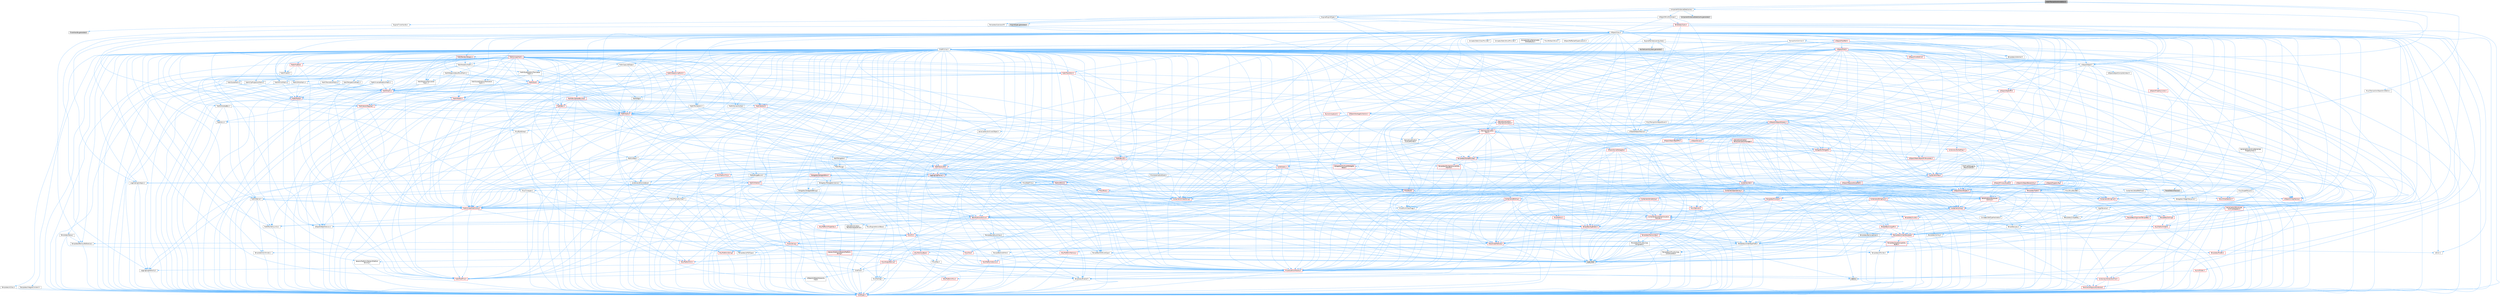 digraph "ActorTransactionAnnotation.h"
{
 // INTERACTIVE_SVG=YES
 // LATEX_PDF_SIZE
  bgcolor="transparent";
  edge [fontname=Helvetica,fontsize=10,labelfontname=Helvetica,labelfontsize=10];
  node [fontname=Helvetica,fontsize=10,shape=box,height=0.2,width=0.4];
  Node1 [id="Node000001",label="ActorTransactionAnnotation.h",height=0.2,width=0.4,color="gray40", fillcolor="grey60", style="filled", fontcolor="black",tooltip=" "];
  Node1 -> Node2 [id="edge1_Node000001_Node000002",color="steelblue1",style="solid",tooltip=" "];
  Node2 [id="Node000002",label="Engine/EngineTypes.h",height=0.2,width=0.4,color="grey40", fillcolor="white", style="filled",URL="$df/dcf/EngineTypes_8h.html",tooltip=" "];
  Node2 -> Node3 [id="edge2_Node000002_Node000003",color="steelblue1",style="solid",tooltip=" "];
  Node3 [id="Node000003",label="Misc/EnumClassFlags.h",height=0.2,width=0.4,color="grey40", fillcolor="white", style="filled",URL="$d8/de7/EnumClassFlags_8h.html",tooltip=" "];
  Node2 -> Node4 [id="edge3_Node000002_Node000004",color="steelblue1",style="solid",tooltip=" "];
  Node4 [id="Node000004",label="UObject/ObjectMacros.h",height=0.2,width=0.4,color="grey40", fillcolor="white", style="filled",URL="$d8/d8d/ObjectMacros_8h.html",tooltip=" "];
  Node4 -> Node3 [id="edge4_Node000004_Node000003",color="steelblue1",style="solid",tooltip=" "];
  Node4 -> Node5 [id="edge5_Node000004_Node000005",color="steelblue1",style="solid",tooltip=" "];
  Node5 [id="Node000005",label="UObject/Script.h",height=0.2,width=0.4,color="red", fillcolor="#FFF0F0", style="filled",URL="$de/dc6/Script_8h.html",tooltip=" "];
  Node5 -> Node6 [id="edge6_Node000005_Node000006",color="steelblue1",style="solid",tooltip=" "];
  Node6 [id="Node000006",label="Delegates/Delegate.h",height=0.2,width=0.4,color="red", fillcolor="#FFF0F0", style="filled",URL="$d4/d80/Delegate_8h.html",tooltip=" "];
  Node6 -> Node7 [id="edge7_Node000006_Node000007",color="steelblue1",style="solid",tooltip=" "];
  Node7 [id="Node000007",label="CoreTypes.h",height=0.2,width=0.4,color="red", fillcolor="#FFF0F0", style="filled",URL="$dc/dec/CoreTypes_8h.html",tooltip=" "];
  Node6 -> Node21 [id="edge8_Node000006_Node000021",color="steelblue1",style="solid",tooltip=" "];
  Node21 [id="Node000021",label="Misc/AssertionMacros.h",height=0.2,width=0.4,color="red", fillcolor="#FFF0F0", style="filled",URL="$d0/dfa/AssertionMacros_8h.html",tooltip=" "];
  Node21 -> Node7 [id="edge9_Node000021_Node000007",color="steelblue1",style="solid",tooltip=" "];
  Node21 -> Node22 [id="edge10_Node000021_Node000022",color="steelblue1",style="solid",tooltip=" "];
  Node22 [id="Node000022",label="HAL/PlatformMisc.h",height=0.2,width=0.4,color="red", fillcolor="#FFF0F0", style="filled",URL="$d0/df5/PlatformMisc_8h.html",tooltip=" "];
  Node22 -> Node7 [id="edge11_Node000022_Node000007",color="steelblue1",style="solid",tooltip=" "];
  Node21 -> Node57 [id="edge12_Node000021_Node000057",color="steelblue1",style="solid",tooltip=" "];
  Node57 [id="Node000057",label="Templates/EnableIf.h",height=0.2,width=0.4,color="grey40", fillcolor="white", style="filled",URL="$d7/d60/EnableIf_8h.html",tooltip=" "];
  Node57 -> Node7 [id="edge13_Node000057_Node000007",color="steelblue1",style="solid",tooltip=" "];
  Node21 -> Node63 [id="edge14_Node000021_Node000063",color="steelblue1",style="solid",tooltip=" "];
  Node63 [id="Node000063",label="Misc/VarArgs.h",height=0.2,width=0.4,color="grey40", fillcolor="white", style="filled",URL="$d5/d6f/VarArgs_8h.html",tooltip=" "];
  Node63 -> Node7 [id="edge15_Node000063_Node000007",color="steelblue1",style="solid",tooltip=" "];
  Node21 -> Node70 [id="edge16_Node000021_Node000070",color="steelblue1",style="solid",tooltip=" "];
  Node70 [id="Node000070",label="atomic",height=0.2,width=0.4,color="grey60", fillcolor="#E0E0E0", style="filled",tooltip=" "];
  Node6 -> Node71 [id="edge17_Node000006_Node000071",color="steelblue1",style="solid",tooltip=" "];
  Node71 [id="Node000071",label="UObject/NameTypes.h",height=0.2,width=0.4,color="red", fillcolor="#FFF0F0", style="filled",URL="$d6/d35/NameTypes_8h.html",tooltip=" "];
  Node71 -> Node7 [id="edge18_Node000071_Node000007",color="steelblue1",style="solid",tooltip=" "];
  Node71 -> Node21 [id="edge19_Node000071_Node000021",color="steelblue1",style="solid",tooltip=" "];
  Node71 -> Node72 [id="edge20_Node000071_Node000072",color="steelblue1",style="solid",tooltip=" "];
  Node72 [id="Node000072",label="HAL/UnrealMemory.h",height=0.2,width=0.4,color="red", fillcolor="#FFF0F0", style="filled",URL="$d9/d96/UnrealMemory_8h.html",tooltip=" "];
  Node72 -> Node7 [id="edge21_Node000072_Node000007",color="steelblue1",style="solid",tooltip=" "];
  Node72 -> Node76 [id="edge22_Node000072_Node000076",color="steelblue1",style="solid",tooltip=" "];
  Node76 [id="Node000076",label="HAL/MemoryBase.h",height=0.2,width=0.4,color="red", fillcolor="#FFF0F0", style="filled",URL="$d6/d9f/MemoryBase_8h.html",tooltip=" "];
  Node76 -> Node7 [id="edge23_Node000076_Node000007",color="steelblue1",style="solid",tooltip=" "];
  Node76 -> Node50 [id="edge24_Node000076_Node000050",color="steelblue1",style="solid",tooltip=" "];
  Node50 [id="Node000050",label="HAL/PlatformAtomics.h",height=0.2,width=0.4,color="red", fillcolor="#FFF0F0", style="filled",URL="$d3/d36/PlatformAtomics_8h.html",tooltip=" "];
  Node50 -> Node7 [id="edge25_Node000050_Node000007",color="steelblue1",style="solid",tooltip=" "];
  Node76 -> Node34 [id="edge26_Node000076_Node000034",color="steelblue1",style="solid",tooltip=" "];
  Node34 [id="Node000034",label="HAL/PlatformCrt.h",height=0.2,width=0.4,color="red", fillcolor="#FFF0F0", style="filled",URL="$d8/d75/PlatformCrt_8h.html",tooltip=" "];
  Node76 -> Node77 [id="edge27_Node000076_Node000077",color="steelblue1",style="solid",tooltip=" "];
  Node77 [id="Node000077",label="Misc/Exec.h",height=0.2,width=0.4,color="grey40", fillcolor="white", style="filled",URL="$de/ddb/Exec_8h.html",tooltip=" "];
  Node77 -> Node7 [id="edge28_Node000077_Node000007",color="steelblue1",style="solid",tooltip=" "];
  Node77 -> Node21 [id="edge29_Node000077_Node000021",color="steelblue1",style="solid",tooltip=" "];
  Node76 -> Node78 [id="edge30_Node000076_Node000078",color="steelblue1",style="solid",tooltip=" "];
  Node78 [id="Node000078",label="Misc/OutputDevice.h",height=0.2,width=0.4,color="red", fillcolor="#FFF0F0", style="filled",URL="$d7/d32/OutputDevice_8h.html",tooltip=" "];
  Node78 -> Node29 [id="edge31_Node000078_Node000029",color="steelblue1",style="solid",tooltip=" "];
  Node29 [id="Node000029",label="CoreFwd.h",height=0.2,width=0.4,color="grey40", fillcolor="white", style="filled",URL="$d1/d1e/CoreFwd_8h.html",tooltip=" "];
  Node29 -> Node7 [id="edge32_Node000029_Node000007",color="steelblue1",style="solid",tooltip=" "];
  Node29 -> Node30 [id="edge33_Node000029_Node000030",color="steelblue1",style="solid",tooltip=" "];
  Node30 [id="Node000030",label="Containers/ContainersFwd.h",height=0.2,width=0.4,color="red", fillcolor="#FFF0F0", style="filled",URL="$d4/d0a/ContainersFwd_8h.html",tooltip=" "];
  Node30 -> Node7 [id="edge34_Node000030_Node000007",color="steelblue1",style="solid",tooltip=" "];
  Node30 -> Node27 [id="edge35_Node000030_Node000027",color="steelblue1",style="solid",tooltip=" "];
  Node27 [id="Node000027",label="Traits/IsContiguousContainer.h",height=0.2,width=0.4,color="red", fillcolor="#FFF0F0", style="filled",URL="$d5/d3c/IsContiguousContainer_8h.html",tooltip=" "];
  Node27 -> Node7 [id="edge36_Node000027_Node000007",color="steelblue1",style="solid",tooltip=" "];
  Node29 -> Node31 [id="edge37_Node000029_Node000031",color="steelblue1",style="solid",tooltip=" "];
  Node31 [id="Node000031",label="Math/MathFwd.h",height=0.2,width=0.4,color="red", fillcolor="#FFF0F0", style="filled",URL="$d2/d10/MathFwd_8h.html",tooltip=" "];
  Node29 -> Node32 [id="edge38_Node000029_Node000032",color="steelblue1",style="solid",tooltip=" "];
  Node32 [id="Node000032",label="UObject/UObjectHierarchy\lFwd.h",height=0.2,width=0.4,color="grey40", fillcolor="white", style="filled",URL="$d3/d13/UObjectHierarchyFwd_8h.html",tooltip=" "];
  Node78 -> Node7 [id="edge39_Node000078_Node000007",color="steelblue1",style="solid",tooltip=" "];
  Node78 -> Node79 [id="edge40_Node000078_Node000079",color="steelblue1",style="solid",tooltip=" "];
  Node79 [id="Node000079",label="Logging/LogVerbosity.h",height=0.2,width=0.4,color="grey40", fillcolor="white", style="filled",URL="$d2/d8f/LogVerbosity_8h.html",tooltip=" "];
  Node79 -> Node7 [id="edge41_Node000079_Node000007",color="steelblue1",style="solid",tooltip=" "];
  Node78 -> Node63 [id="edge42_Node000078_Node000063",color="steelblue1",style="solid",tooltip=" "];
  Node72 -> Node89 [id="edge43_Node000072_Node000089",color="steelblue1",style="solid",tooltip=" "];
  Node89 [id="Node000089",label="HAL/PlatformMemory.h",height=0.2,width=0.4,color="red", fillcolor="#FFF0F0", style="filled",URL="$de/d68/PlatformMemory_8h.html",tooltip=" "];
  Node89 -> Node7 [id="edge44_Node000089_Node000007",color="steelblue1",style="solid",tooltip=" "];
  Node72 -> Node92 [id="edge45_Node000072_Node000092",color="steelblue1",style="solid",tooltip=" "];
  Node92 [id="Node000092",label="Templates/IsPointer.h",height=0.2,width=0.4,color="grey40", fillcolor="white", style="filled",URL="$d7/d05/IsPointer_8h.html",tooltip=" "];
  Node92 -> Node7 [id="edge46_Node000092_Node000007",color="steelblue1",style="solid",tooltip=" "];
  Node71 -> Node93 [id="edge47_Node000071_Node000093",color="steelblue1",style="solid",tooltip=" "];
  Node93 [id="Node000093",label="Templates/UnrealTypeTraits.h",height=0.2,width=0.4,color="grey40", fillcolor="white", style="filled",URL="$d2/d2d/UnrealTypeTraits_8h.html",tooltip=" "];
  Node93 -> Node7 [id="edge48_Node000093_Node000007",color="steelblue1",style="solid",tooltip=" "];
  Node93 -> Node92 [id="edge49_Node000093_Node000092",color="steelblue1",style="solid",tooltip=" "];
  Node93 -> Node21 [id="edge50_Node000093_Node000021",color="steelblue1",style="solid",tooltip=" "];
  Node93 -> Node85 [id="edge51_Node000093_Node000085",color="steelblue1",style="solid",tooltip=" "];
  Node85 [id="Node000085",label="Templates/AndOrNot.h",height=0.2,width=0.4,color="grey40", fillcolor="white", style="filled",URL="$db/d0a/AndOrNot_8h.html",tooltip=" "];
  Node85 -> Node7 [id="edge52_Node000085_Node000007",color="steelblue1",style="solid",tooltip=" "];
  Node93 -> Node57 [id="edge53_Node000093_Node000057",color="steelblue1",style="solid",tooltip=" "];
  Node93 -> Node94 [id="edge54_Node000093_Node000094",color="steelblue1",style="solid",tooltip=" "];
  Node94 [id="Node000094",label="Templates/IsArithmetic.h",height=0.2,width=0.4,color="grey40", fillcolor="white", style="filled",URL="$d2/d5d/IsArithmetic_8h.html",tooltip=" "];
  Node94 -> Node7 [id="edge55_Node000094_Node000007",color="steelblue1",style="solid",tooltip=" "];
  Node93 -> Node60 [id="edge56_Node000093_Node000060",color="steelblue1",style="solid",tooltip=" "];
  Node60 [id="Node000060",label="IsEnum.h",height=0.2,width=0.4,color="grey40", fillcolor="white", style="filled",URL="$d4/de5/IsEnum_8h.html",tooltip=" "];
  Node93 -> Node95 [id="edge57_Node000093_Node000095",color="steelblue1",style="solid",tooltip=" "];
  Node95 [id="Node000095",label="Templates/Models.h",height=0.2,width=0.4,color="red", fillcolor="#FFF0F0", style="filled",URL="$d3/d0c/Models_8h.html",tooltip=" "];
  Node93 -> Node96 [id="edge58_Node000093_Node000096",color="steelblue1",style="solid",tooltip=" "];
  Node96 [id="Node000096",label="Templates/IsPODType.h",height=0.2,width=0.4,color="grey40", fillcolor="white", style="filled",URL="$d7/db1/IsPODType_8h.html",tooltip=" "];
  Node96 -> Node7 [id="edge59_Node000096_Node000007",color="steelblue1",style="solid",tooltip=" "];
  Node93 -> Node97 [id="edge60_Node000093_Node000097",color="steelblue1",style="solid",tooltip=" "];
  Node97 [id="Node000097",label="Templates/IsUECoreType.h",height=0.2,width=0.4,color="grey40", fillcolor="white", style="filled",URL="$d1/db8/IsUECoreType_8h.html",tooltip=" "];
  Node97 -> Node7 [id="edge61_Node000097_Node000007",color="steelblue1",style="solid",tooltip=" "];
  Node97 -> Node11 [id="edge62_Node000097_Node000011",color="steelblue1",style="solid",tooltip=" "];
  Node11 [id="Node000011",label="type_traits",height=0.2,width=0.4,color="grey60", fillcolor="#E0E0E0", style="filled",tooltip=" "];
  Node93 -> Node86 [id="edge63_Node000093_Node000086",color="steelblue1",style="solid",tooltip=" "];
  Node86 [id="Node000086",label="Templates/IsTriviallyCopy\lConstructible.h",height=0.2,width=0.4,color="grey40", fillcolor="white", style="filled",URL="$d3/d78/IsTriviallyCopyConstructible_8h.html",tooltip=" "];
  Node86 -> Node7 [id="edge64_Node000086_Node000007",color="steelblue1",style="solid",tooltip=" "];
  Node86 -> Node11 [id="edge65_Node000086_Node000011",color="steelblue1",style="solid",tooltip=" "];
  Node71 -> Node98 [id="edge66_Node000071_Node000098",color="steelblue1",style="solid",tooltip=" "];
  Node98 [id="Node000098",label="Templates/UnrealTemplate.h",height=0.2,width=0.4,color="red", fillcolor="#FFF0F0", style="filled",URL="$d4/d24/UnrealTemplate_8h.html",tooltip=" "];
  Node98 -> Node7 [id="edge67_Node000098_Node000007",color="steelblue1",style="solid",tooltip=" "];
  Node98 -> Node92 [id="edge68_Node000098_Node000092",color="steelblue1",style="solid",tooltip=" "];
  Node98 -> Node72 [id="edge69_Node000098_Node000072",color="steelblue1",style="solid",tooltip=" "];
  Node98 -> Node93 [id="edge70_Node000098_Node000093",color="steelblue1",style="solid",tooltip=" "];
  Node98 -> Node101 [id="edge71_Node000098_Node000101",color="steelblue1",style="solid",tooltip=" "];
  Node101 [id="Node000101",label="Templates/RemoveReference.h",height=0.2,width=0.4,color="grey40", fillcolor="white", style="filled",URL="$da/dbe/RemoveReference_8h.html",tooltip=" "];
  Node101 -> Node7 [id="edge72_Node000101_Node000007",color="steelblue1",style="solid",tooltip=" "];
  Node98 -> Node102 [id="edge73_Node000098_Node000102",color="steelblue1",style="solid",tooltip=" "];
  Node102 [id="Node000102",label="Templates/TypeCompatible\lBytes.h",height=0.2,width=0.4,color="red", fillcolor="#FFF0F0", style="filled",URL="$df/d0a/TypeCompatibleBytes_8h.html",tooltip=" "];
  Node102 -> Node7 [id="edge74_Node000102_Node000007",color="steelblue1",style="solid",tooltip=" "];
  Node102 -> Node11 [id="edge75_Node000102_Node000011",color="steelblue1",style="solid",tooltip=" "];
  Node98 -> Node27 [id="edge76_Node000098_Node000027",color="steelblue1",style="solid",tooltip=" "];
  Node98 -> Node11 [id="edge77_Node000098_Node000011",color="steelblue1",style="solid",tooltip=" "];
  Node71 -> Node104 [id="edge78_Node000071_Node000104",color="steelblue1",style="solid",tooltip=" "];
  Node104 [id="Node000104",label="Containers/UnrealString.h",height=0.2,width=0.4,color="red", fillcolor="#FFF0F0", style="filled",URL="$d5/dba/UnrealString_8h.html",tooltip=" "];
  Node71 -> Node108 [id="edge79_Node000071_Node000108",color="steelblue1",style="solid",tooltip=" "];
  Node108 [id="Node000108",label="HAL/CriticalSection.h",height=0.2,width=0.4,color="red", fillcolor="#FFF0F0", style="filled",URL="$d6/d90/CriticalSection_8h.html",tooltip=" "];
  Node71 -> Node111 [id="edge80_Node000071_Node000111",color="steelblue1",style="solid",tooltip=" "];
  Node111 [id="Node000111",label="Containers/StringConv.h",height=0.2,width=0.4,color="red", fillcolor="#FFF0F0", style="filled",URL="$d3/ddf/StringConv_8h.html",tooltip=" "];
  Node111 -> Node7 [id="edge81_Node000111_Node000007",color="steelblue1",style="solid",tooltip=" "];
  Node111 -> Node21 [id="edge82_Node000111_Node000021",color="steelblue1",style="solid",tooltip=" "];
  Node111 -> Node112 [id="edge83_Node000111_Node000112",color="steelblue1",style="solid",tooltip=" "];
  Node112 [id="Node000112",label="Containers/ContainerAllocation\lPolicies.h",height=0.2,width=0.4,color="red", fillcolor="#FFF0F0", style="filled",URL="$d7/dff/ContainerAllocationPolicies_8h.html",tooltip=" "];
  Node112 -> Node7 [id="edge84_Node000112_Node000007",color="steelblue1",style="solid",tooltip=" "];
  Node112 -> Node112 [id="edge85_Node000112_Node000112",color="steelblue1",style="solid",tooltip=" "];
  Node112 -> Node114 [id="edge86_Node000112_Node000114",color="steelblue1",style="solid",tooltip=" "];
  Node114 [id="Node000114",label="HAL/PlatformMath.h",height=0.2,width=0.4,color="red", fillcolor="#FFF0F0", style="filled",URL="$dc/d53/PlatformMath_8h.html",tooltip=" "];
  Node114 -> Node7 [id="edge87_Node000114_Node000007",color="steelblue1",style="solid",tooltip=" "];
  Node112 -> Node72 [id="edge88_Node000112_Node000072",color="steelblue1",style="solid",tooltip=" "];
  Node112 -> Node44 [id="edge89_Node000112_Node000044",color="steelblue1",style="solid",tooltip=" "];
  Node44 [id="Node000044",label="Math/NumericLimits.h",height=0.2,width=0.4,color="grey40", fillcolor="white", style="filled",URL="$df/d1b/NumericLimits_8h.html",tooltip=" "];
  Node44 -> Node7 [id="edge90_Node000044_Node000007",color="steelblue1",style="solid",tooltip=" "];
  Node112 -> Node21 [id="edge91_Node000112_Node000021",color="steelblue1",style="solid",tooltip=" "];
  Node112 -> Node123 [id="edge92_Node000112_Node000123",color="steelblue1",style="solid",tooltip=" "];
  Node123 [id="Node000123",label="Templates/MemoryOps.h",height=0.2,width=0.4,color="red", fillcolor="#FFF0F0", style="filled",URL="$db/dea/MemoryOps_8h.html",tooltip=" "];
  Node123 -> Node7 [id="edge93_Node000123_Node000007",color="steelblue1",style="solid",tooltip=" "];
  Node123 -> Node72 [id="edge94_Node000123_Node000072",color="steelblue1",style="solid",tooltip=" "];
  Node123 -> Node87 [id="edge95_Node000123_Node000087",color="steelblue1",style="solid",tooltip=" "];
  Node87 [id="Node000087",label="Templates/IsTriviallyCopy\lAssignable.h",height=0.2,width=0.4,color="grey40", fillcolor="white", style="filled",URL="$d2/df2/IsTriviallyCopyAssignable_8h.html",tooltip=" "];
  Node87 -> Node7 [id="edge96_Node000087_Node000007",color="steelblue1",style="solid",tooltip=" "];
  Node87 -> Node11 [id="edge97_Node000087_Node000011",color="steelblue1",style="solid",tooltip=" "];
  Node123 -> Node86 [id="edge98_Node000123_Node000086",color="steelblue1",style="solid",tooltip=" "];
  Node123 -> Node93 [id="edge99_Node000123_Node000093",color="steelblue1",style="solid",tooltip=" "];
  Node123 -> Node11 [id="edge100_Node000123_Node000011",color="steelblue1",style="solid",tooltip=" "];
  Node112 -> Node102 [id="edge101_Node000112_Node000102",color="steelblue1",style="solid",tooltip=" "];
  Node112 -> Node11 [id="edge102_Node000112_Node000011",color="steelblue1",style="solid",tooltip=" "];
  Node111 -> Node124 [id="edge103_Node000111_Node000124",color="steelblue1",style="solid",tooltip=" "];
  Node124 [id="Node000124",label="Containers/Array.h",height=0.2,width=0.4,color="red", fillcolor="#FFF0F0", style="filled",URL="$df/dd0/Array_8h.html",tooltip=" "];
  Node124 -> Node7 [id="edge104_Node000124_Node000007",color="steelblue1",style="solid",tooltip=" "];
  Node124 -> Node21 [id="edge105_Node000124_Node000021",color="steelblue1",style="solid",tooltip=" "];
  Node124 -> Node72 [id="edge106_Node000124_Node000072",color="steelblue1",style="solid",tooltip=" "];
  Node124 -> Node93 [id="edge107_Node000124_Node000093",color="steelblue1",style="solid",tooltip=" "];
  Node124 -> Node98 [id="edge108_Node000124_Node000098",color="steelblue1",style="solid",tooltip=" "];
  Node124 -> Node112 [id="edge109_Node000124_Node000112",color="steelblue1",style="solid",tooltip=" "];
  Node124 -> Node131 [id="edge110_Node000124_Node000131",color="steelblue1",style="solid",tooltip=" "];
  Node131 [id="Node000131",label="Serialization/Archive.h",height=0.2,width=0.4,color="red", fillcolor="#FFF0F0", style="filled",URL="$d7/d3b/Archive_8h.html",tooltip=" "];
  Node131 -> Node29 [id="edge111_Node000131_Node000029",color="steelblue1",style="solid",tooltip=" "];
  Node131 -> Node7 [id="edge112_Node000131_Node000007",color="steelblue1",style="solid",tooltip=" "];
  Node131 -> Node132 [id="edge113_Node000131_Node000132",color="steelblue1",style="solid",tooltip=" "];
  Node132 [id="Node000132",label="HAL/PlatformProperties.h",height=0.2,width=0.4,color="red", fillcolor="#FFF0F0", style="filled",URL="$d9/db0/PlatformProperties_8h.html",tooltip=" "];
  Node132 -> Node7 [id="edge114_Node000132_Node000007",color="steelblue1",style="solid",tooltip=" "];
  Node131 -> Node135 [id="edge115_Node000131_Node000135",color="steelblue1",style="solid",tooltip=" "];
  Node135 [id="Node000135",label="Internationalization\l/TextNamespaceFwd.h",height=0.2,width=0.4,color="grey40", fillcolor="white", style="filled",URL="$d8/d97/TextNamespaceFwd_8h.html",tooltip=" "];
  Node135 -> Node7 [id="edge116_Node000135_Node000007",color="steelblue1",style="solid",tooltip=" "];
  Node131 -> Node31 [id="edge117_Node000131_Node000031",color="steelblue1",style="solid",tooltip=" "];
  Node131 -> Node21 [id="edge118_Node000131_Node000021",color="steelblue1",style="solid",tooltip=" "];
  Node131 -> Node136 [id="edge119_Node000131_Node000136",color="steelblue1",style="solid",tooltip=" "];
  Node136 [id="Node000136",label="Misc/EngineVersionBase.h",height=0.2,width=0.4,color="grey40", fillcolor="white", style="filled",URL="$d5/d2b/EngineVersionBase_8h.html",tooltip=" "];
  Node136 -> Node7 [id="edge120_Node000136_Node000007",color="steelblue1",style="solid",tooltip=" "];
  Node131 -> Node63 [id="edge121_Node000131_Node000063",color="steelblue1",style="solid",tooltip=" "];
  Node131 -> Node57 [id="edge122_Node000131_Node000057",color="steelblue1",style="solid",tooltip=" "];
  Node131 -> Node139 [id="edge123_Node000131_Node000139",color="steelblue1",style="solid",tooltip=" "];
  Node139 [id="Node000139",label="Templates/IsEnumClass.h",height=0.2,width=0.4,color="grey40", fillcolor="white", style="filled",URL="$d7/d15/IsEnumClass_8h.html",tooltip=" "];
  Node139 -> Node7 [id="edge124_Node000139_Node000007",color="steelblue1",style="solid",tooltip=" "];
  Node139 -> Node85 [id="edge125_Node000139_Node000085",color="steelblue1",style="solid",tooltip=" "];
  Node131 -> Node98 [id="edge126_Node000131_Node000098",color="steelblue1",style="solid",tooltip=" "];
  Node131 -> Node140 [id="edge127_Node000131_Node000140",color="steelblue1",style="solid",tooltip=" "];
  Node140 [id="Node000140",label="UObject/ObjectVersion.h",height=0.2,width=0.4,color="grey40", fillcolor="white", style="filled",URL="$da/d63/ObjectVersion_8h.html",tooltip=" "];
  Node140 -> Node7 [id="edge128_Node000140_Node000007",color="steelblue1",style="solid",tooltip=" "];
  Node124 -> Node168 [id="edge129_Node000124_Node000168",color="steelblue1",style="solid",tooltip=" "];
  Node168 [id="Node000168",label="Concepts/GetTypeHashable.h",height=0.2,width=0.4,color="grey40", fillcolor="white", style="filled",URL="$d3/da2/GetTypeHashable_8h.html",tooltip=" "];
  Node168 -> Node7 [id="edge130_Node000168_Node000007",color="steelblue1",style="solid",tooltip=" "];
  Node168 -> Node146 [id="edge131_Node000168_Node000146",color="steelblue1",style="solid",tooltip=" "];
  Node146 [id="Node000146",label="Templates/TypeHash.h",height=0.2,width=0.4,color="red", fillcolor="#FFF0F0", style="filled",URL="$d1/d62/TypeHash_8h.html",tooltip=" "];
  Node146 -> Node7 [id="edge132_Node000146_Node000007",color="steelblue1",style="solid",tooltip=" "];
  Node146 -> Node147 [id="edge133_Node000146_Node000147",color="steelblue1",style="solid",tooltip=" "];
  Node147 [id="Node000147",label="Misc/Crc.h",height=0.2,width=0.4,color="red", fillcolor="#FFF0F0", style="filled",URL="$d4/dd2/Crc_8h.html",tooltip=" "];
  Node147 -> Node7 [id="edge134_Node000147_Node000007",color="steelblue1",style="solid",tooltip=" "];
  Node147 -> Node74 [id="edge135_Node000147_Node000074",color="steelblue1",style="solid",tooltip=" "];
  Node74 [id="Node000074",label="HAL/PlatformString.h",height=0.2,width=0.4,color="red", fillcolor="#FFF0F0", style="filled",URL="$db/db5/PlatformString_8h.html",tooltip=" "];
  Node74 -> Node7 [id="edge136_Node000074_Node000007",color="steelblue1",style="solid",tooltip=" "];
  Node147 -> Node21 [id="edge137_Node000147_Node000021",color="steelblue1",style="solid",tooltip=" "];
  Node147 -> Node148 [id="edge138_Node000147_Node000148",color="steelblue1",style="solid",tooltip=" "];
  Node148 [id="Node000148",label="Misc/CString.h",height=0.2,width=0.4,color="red", fillcolor="#FFF0F0", style="filled",URL="$d2/d49/CString_8h.html",tooltip=" "];
  Node148 -> Node7 [id="edge139_Node000148_Node000007",color="steelblue1",style="solid",tooltip=" "];
  Node148 -> Node34 [id="edge140_Node000148_Node000034",color="steelblue1",style="solid",tooltip=" "];
  Node148 -> Node74 [id="edge141_Node000148_Node000074",color="steelblue1",style="solid",tooltip=" "];
  Node148 -> Node21 [id="edge142_Node000148_Node000021",color="steelblue1",style="solid",tooltip=" "];
  Node148 -> Node149 [id="edge143_Node000148_Node000149",color="steelblue1",style="solid",tooltip=" "];
  Node149 [id="Node000149",label="Misc/Char.h",height=0.2,width=0.4,color="red", fillcolor="#FFF0F0", style="filled",URL="$d0/d58/Char_8h.html",tooltip=" "];
  Node149 -> Node7 [id="edge144_Node000149_Node000007",color="steelblue1",style="solid",tooltip=" "];
  Node149 -> Node11 [id="edge145_Node000149_Node000011",color="steelblue1",style="solid",tooltip=" "];
  Node148 -> Node63 [id="edge146_Node000148_Node000063",color="steelblue1",style="solid",tooltip=" "];
  Node147 -> Node149 [id="edge147_Node000147_Node000149",color="steelblue1",style="solid",tooltip=" "];
  Node147 -> Node93 [id="edge148_Node000147_Node000093",color="steelblue1",style="solid",tooltip=" "];
  Node146 -> Node11 [id="edge149_Node000146_Node000011",color="steelblue1",style="solid",tooltip=" "];
  Node124 -> Node157 [id="edge150_Node000124_Node000157",color="steelblue1",style="solid",tooltip=" "];
  Node157 [id="Node000157",label="Templates/Invoke.h",height=0.2,width=0.4,color="red", fillcolor="#FFF0F0", style="filled",URL="$d7/deb/Invoke_8h.html",tooltip=" "];
  Node157 -> Node7 [id="edge151_Node000157_Node000007",color="steelblue1",style="solid",tooltip=" "];
  Node157 -> Node98 [id="edge152_Node000157_Node000098",color="steelblue1",style="solid",tooltip=" "];
  Node157 -> Node11 [id="edge153_Node000157_Node000011",color="steelblue1",style="solid",tooltip=" "];
  Node124 -> Node162 [id="edge154_Node000124_Node000162",color="steelblue1",style="solid",tooltip=" "];
  Node162 [id="Node000162",label="Templates/Less.h",height=0.2,width=0.4,color="grey40", fillcolor="white", style="filled",URL="$de/dc8/Less_8h.html",tooltip=" "];
  Node162 -> Node7 [id="edge155_Node000162_Node000007",color="steelblue1",style="solid",tooltip=" "];
  Node162 -> Node98 [id="edge156_Node000162_Node000098",color="steelblue1",style="solid",tooltip=" "];
  Node124 -> Node170 [id="edge157_Node000124_Node000170",color="steelblue1",style="solid",tooltip=" "];
  Node170 [id="Node000170",label="Templates/Sorting.h",height=0.2,width=0.4,color="red", fillcolor="#FFF0F0", style="filled",URL="$d3/d9e/Sorting_8h.html",tooltip=" "];
  Node170 -> Node7 [id="edge158_Node000170_Node000007",color="steelblue1",style="solid",tooltip=" "];
  Node170 -> Node114 [id="edge159_Node000170_Node000114",color="steelblue1",style="solid",tooltip=" "];
  Node170 -> Node162 [id="edge160_Node000170_Node000162",color="steelblue1",style="solid",tooltip=" "];
  Node124 -> Node174 [id="edge161_Node000124_Node000174",color="steelblue1",style="solid",tooltip=" "];
  Node174 [id="Node000174",label="Templates/AlignmentTemplates.h",height=0.2,width=0.4,color="red", fillcolor="#FFF0F0", style="filled",URL="$dd/d32/AlignmentTemplates_8h.html",tooltip=" "];
  Node174 -> Node7 [id="edge162_Node000174_Node000007",color="steelblue1",style="solid",tooltip=" "];
  Node174 -> Node92 [id="edge163_Node000174_Node000092",color="steelblue1",style="solid",tooltip=" "];
  Node124 -> Node11 [id="edge164_Node000124_Node000011",color="steelblue1",style="solid",tooltip=" "];
  Node111 -> Node148 [id="edge165_Node000111_Node000148",color="steelblue1",style="solid",tooltip=" "];
  Node111 -> Node175 [id="edge166_Node000111_Node000175",color="steelblue1",style="solid",tooltip=" "];
  Node175 [id="Node000175",label="Templates/IsArray.h",height=0.2,width=0.4,color="grey40", fillcolor="white", style="filled",URL="$d8/d8d/IsArray_8h.html",tooltip=" "];
  Node175 -> Node7 [id="edge167_Node000175_Node000007",color="steelblue1",style="solid",tooltip=" "];
  Node111 -> Node98 [id="edge168_Node000111_Node000098",color="steelblue1",style="solid",tooltip=" "];
  Node111 -> Node93 [id="edge169_Node000111_Node000093",color="steelblue1",style="solid",tooltip=" "];
  Node111 -> Node27 [id="edge170_Node000111_Node000027",color="steelblue1",style="solid",tooltip=" "];
  Node111 -> Node11 [id="edge171_Node000111_Node000011",color="steelblue1",style="solid",tooltip=" "];
  Node71 -> Node24 [id="edge172_Node000071_Node000024",color="steelblue1",style="solid",tooltip=" "];
  Node24 [id="Node000024",label="Containers/StringFwd.h",height=0.2,width=0.4,color="red", fillcolor="#FFF0F0", style="filled",URL="$df/d37/StringFwd_8h.html",tooltip=" "];
  Node24 -> Node7 [id="edge173_Node000024_Node000007",color="steelblue1",style="solid",tooltip=" "];
  Node24 -> Node27 [id="edge174_Node000024_Node000027",color="steelblue1",style="solid",tooltip=" "];
  Node71 -> Node176 [id="edge175_Node000071_Node000176",color="steelblue1",style="solid",tooltip=" "];
  Node176 [id="Node000176",label="UObject/UnrealNames.h",height=0.2,width=0.4,color="red", fillcolor="#FFF0F0", style="filled",URL="$d8/db1/UnrealNames_8h.html",tooltip=" "];
  Node176 -> Node7 [id="edge176_Node000176_Node000007",color="steelblue1",style="solid",tooltip=" "];
  Node6 -> Node184 [id="edge177_Node000006_Node000184",color="steelblue1",style="solid",tooltip=" "];
  Node184 [id="Node000184",label="Templates/SharedPointer.h",height=0.2,width=0.4,color="red", fillcolor="#FFF0F0", style="filled",URL="$d2/d17/SharedPointer_8h.html",tooltip=" "];
  Node184 -> Node7 [id="edge178_Node000184_Node000007",color="steelblue1",style="solid",tooltip=" "];
  Node184 -> Node185 [id="edge179_Node000184_Node000185",color="steelblue1",style="solid",tooltip=" "];
  Node185 [id="Node000185",label="Templates/PointerIsConvertible\lFromTo.h",height=0.2,width=0.4,color="red", fillcolor="#FFF0F0", style="filled",URL="$d6/d65/PointerIsConvertibleFromTo_8h.html",tooltip=" "];
  Node185 -> Node7 [id="edge180_Node000185_Node000007",color="steelblue1",style="solid",tooltip=" "];
  Node185 -> Node11 [id="edge181_Node000185_Node000011",color="steelblue1",style="solid",tooltip=" "];
  Node184 -> Node21 [id="edge182_Node000184_Node000021",color="steelblue1",style="solid",tooltip=" "];
  Node184 -> Node72 [id="edge183_Node000184_Node000072",color="steelblue1",style="solid",tooltip=" "];
  Node184 -> Node124 [id="edge184_Node000184_Node000124",color="steelblue1",style="solid",tooltip=" "];
  Node184 -> Node186 [id="edge185_Node000184_Node000186",color="steelblue1",style="solid",tooltip=" "];
  Node186 [id="Node000186",label="Containers/Map.h",height=0.2,width=0.4,color="red", fillcolor="#FFF0F0", style="filled",URL="$df/d79/Map_8h.html",tooltip=" "];
  Node186 -> Node7 [id="edge186_Node000186_Node000007",color="steelblue1",style="solid",tooltip=" "];
  Node186 -> Node187 [id="edge187_Node000186_Node000187",color="steelblue1",style="solid",tooltip=" "];
  Node187 [id="Node000187",label="Algo/Reverse.h",height=0.2,width=0.4,color="grey40", fillcolor="white", style="filled",URL="$d5/d93/Reverse_8h.html",tooltip=" "];
  Node187 -> Node7 [id="edge188_Node000187_Node000007",color="steelblue1",style="solid",tooltip=" "];
  Node187 -> Node98 [id="edge189_Node000187_Node000098",color="steelblue1",style="solid",tooltip=" "];
  Node186 -> Node188 [id="edge190_Node000186_Node000188",color="steelblue1",style="solid",tooltip=" "];
  Node188 [id="Node000188",label="Containers/Set.h",height=0.2,width=0.4,color="red", fillcolor="#FFF0F0", style="filled",URL="$d4/d45/Set_8h.html",tooltip=" "];
  Node188 -> Node112 [id="edge191_Node000188_Node000112",color="steelblue1",style="solid",tooltip=" "];
  Node188 -> Node190 [id="edge192_Node000188_Node000190",color="steelblue1",style="solid",tooltip=" "];
  Node190 [id="Node000190",label="Containers/SparseArray.h",height=0.2,width=0.4,color="red", fillcolor="#FFF0F0", style="filled",URL="$d5/dbf/SparseArray_8h.html",tooltip=" "];
  Node190 -> Node7 [id="edge193_Node000190_Node000007",color="steelblue1",style="solid",tooltip=" "];
  Node190 -> Node21 [id="edge194_Node000190_Node000021",color="steelblue1",style="solid",tooltip=" "];
  Node190 -> Node72 [id="edge195_Node000190_Node000072",color="steelblue1",style="solid",tooltip=" "];
  Node190 -> Node93 [id="edge196_Node000190_Node000093",color="steelblue1",style="solid",tooltip=" "];
  Node190 -> Node98 [id="edge197_Node000190_Node000098",color="steelblue1",style="solid",tooltip=" "];
  Node190 -> Node112 [id="edge198_Node000190_Node000112",color="steelblue1",style="solid",tooltip=" "];
  Node190 -> Node162 [id="edge199_Node000190_Node000162",color="steelblue1",style="solid",tooltip=" "];
  Node190 -> Node124 [id="edge200_Node000190_Node000124",color="steelblue1",style="solid",tooltip=" "];
  Node190 -> Node173 [id="edge201_Node000190_Node000173",color="steelblue1",style="solid",tooltip=" "];
  Node173 [id="Node000173",label="Math/UnrealMathUtility.h",height=0.2,width=0.4,color="red", fillcolor="#FFF0F0", style="filled",URL="$db/db8/UnrealMathUtility_8h.html",tooltip=" "];
  Node173 -> Node7 [id="edge202_Node000173_Node000007",color="steelblue1",style="solid",tooltip=" "];
  Node173 -> Node21 [id="edge203_Node000173_Node000021",color="steelblue1",style="solid",tooltip=" "];
  Node173 -> Node114 [id="edge204_Node000173_Node000114",color="steelblue1",style="solid",tooltip=" "];
  Node173 -> Node31 [id="edge205_Node000173_Node000031",color="steelblue1",style="solid",tooltip=" "];
  Node190 -> Node191 [id="edge206_Node000190_Node000191",color="steelblue1",style="solid",tooltip=" "];
  Node191 [id="Node000191",label="Containers/ScriptArray.h",height=0.2,width=0.4,color="red", fillcolor="#FFF0F0", style="filled",URL="$dc/daf/ScriptArray_8h.html",tooltip=" "];
  Node191 -> Node7 [id="edge207_Node000191_Node000007",color="steelblue1",style="solid",tooltip=" "];
  Node191 -> Node21 [id="edge208_Node000191_Node000021",color="steelblue1",style="solid",tooltip=" "];
  Node191 -> Node72 [id="edge209_Node000191_Node000072",color="steelblue1",style="solid",tooltip=" "];
  Node191 -> Node112 [id="edge210_Node000191_Node000112",color="steelblue1",style="solid",tooltip=" "];
  Node191 -> Node124 [id="edge211_Node000191_Node000124",color="steelblue1",style="solid",tooltip=" "];
  Node190 -> Node192 [id="edge212_Node000190_Node000192",color="steelblue1",style="solid",tooltip=" "];
  Node192 [id="Node000192",label="Containers/BitArray.h",height=0.2,width=0.4,color="red", fillcolor="#FFF0F0", style="filled",URL="$d1/de4/BitArray_8h.html",tooltip=" "];
  Node192 -> Node112 [id="edge213_Node000192_Node000112",color="steelblue1",style="solid",tooltip=" "];
  Node192 -> Node7 [id="edge214_Node000192_Node000007",color="steelblue1",style="solid",tooltip=" "];
  Node192 -> Node50 [id="edge215_Node000192_Node000050",color="steelblue1",style="solid",tooltip=" "];
  Node192 -> Node72 [id="edge216_Node000192_Node000072",color="steelblue1",style="solid",tooltip=" "];
  Node192 -> Node173 [id="edge217_Node000192_Node000173",color="steelblue1",style="solid",tooltip=" "];
  Node192 -> Node21 [id="edge218_Node000192_Node000021",color="steelblue1",style="solid",tooltip=" "];
  Node192 -> Node3 [id="edge219_Node000192_Node000003",color="steelblue1",style="solid",tooltip=" "];
  Node192 -> Node131 [id="edge220_Node000192_Node000131",color="steelblue1",style="solid",tooltip=" "];
  Node192 -> Node57 [id="edge221_Node000192_Node000057",color="steelblue1",style="solid",tooltip=" "];
  Node192 -> Node157 [id="edge222_Node000192_Node000157",color="steelblue1",style="solid",tooltip=" "];
  Node192 -> Node98 [id="edge223_Node000192_Node000098",color="steelblue1",style="solid",tooltip=" "];
  Node192 -> Node93 [id="edge224_Node000192_Node000093",color="steelblue1",style="solid",tooltip=" "];
  Node190 -> Node193 [id="edge225_Node000190_Node000193",color="steelblue1",style="solid",tooltip=" "];
  Node193 [id="Node000193",label="Serialization/Structured\lArchive.h",height=0.2,width=0.4,color="red", fillcolor="#FFF0F0", style="filled",URL="$d9/d1e/StructuredArchive_8h.html",tooltip=" "];
  Node193 -> Node124 [id="edge226_Node000193_Node000124",color="steelblue1",style="solid",tooltip=" "];
  Node193 -> Node112 [id="edge227_Node000193_Node000112",color="steelblue1",style="solid",tooltip=" "];
  Node193 -> Node7 [id="edge228_Node000193_Node000007",color="steelblue1",style="solid",tooltip=" "];
  Node193 -> Node131 [id="edge229_Node000193_Node000131",color="steelblue1",style="solid",tooltip=" "];
  Node193 -> Node197 [id="edge230_Node000193_Node000197",color="steelblue1",style="solid",tooltip=" "];
  Node197 [id="Node000197",label="Serialization/Structured\lArchiveAdapters.h",height=0.2,width=0.4,color="red", fillcolor="#FFF0F0", style="filled",URL="$d3/de1/StructuredArchiveAdapters_8h.html",tooltip=" "];
  Node197 -> Node7 [id="edge231_Node000197_Node000007",color="steelblue1",style="solid",tooltip=" "];
  Node197 -> Node95 [id="edge232_Node000197_Node000095",color="steelblue1",style="solid",tooltip=" "];
  Node197 -> Node204 [id="edge233_Node000197_Node000204",color="steelblue1",style="solid",tooltip=" "];
  Node204 [id="Node000204",label="Templates/UniqueObj.h",height=0.2,width=0.4,color="grey40", fillcolor="white", style="filled",URL="$da/d95/UniqueObj_8h.html",tooltip=" "];
  Node204 -> Node7 [id="edge234_Node000204_Node000007",color="steelblue1",style="solid",tooltip=" "];
  Node204 -> Node205 [id="edge235_Node000204_Node000205",color="steelblue1",style="solid",tooltip=" "];
  Node205 [id="Node000205",label="Templates/UniquePtr.h",height=0.2,width=0.4,color="red", fillcolor="#FFF0F0", style="filled",URL="$de/d1a/UniquePtr_8h.html",tooltip=" "];
  Node205 -> Node7 [id="edge236_Node000205_Node000007",color="steelblue1",style="solid",tooltip=" "];
  Node205 -> Node98 [id="edge237_Node000205_Node000098",color="steelblue1",style="solid",tooltip=" "];
  Node205 -> Node175 [id="edge238_Node000205_Node000175",color="steelblue1",style="solid",tooltip=" "];
  Node205 -> Node206 [id="edge239_Node000205_Node000206",color="steelblue1",style="solid",tooltip=" "];
  Node206 [id="Node000206",label="Templates/RemoveExtent.h",height=0.2,width=0.4,color="grey40", fillcolor="white", style="filled",URL="$dc/de9/RemoveExtent_8h.html",tooltip=" "];
  Node206 -> Node7 [id="edge240_Node000206_Node000007",color="steelblue1",style="solid",tooltip=" "];
  Node205 -> Node11 [id="edge241_Node000205_Node000011",color="steelblue1",style="solid",tooltip=" "];
  Node193 -> Node204 [id="edge242_Node000193_Node000204",color="steelblue1",style="solid",tooltip=" "];
  Node190 -> Node104 [id="edge243_Node000190_Node000104",color="steelblue1",style="solid",tooltip=" "];
  Node188 -> Node30 [id="edge244_Node000188_Node000030",color="steelblue1",style="solid",tooltip=" "];
  Node188 -> Node173 [id="edge245_Node000188_Node000173",color="steelblue1",style="solid",tooltip=" "];
  Node188 -> Node21 [id="edge246_Node000188_Node000021",color="steelblue1",style="solid",tooltip=" "];
  Node188 -> Node208 [id="edge247_Node000188_Node000208",color="steelblue1",style="solid",tooltip=" "];
  Node208 [id="Node000208",label="Misc/StructBuilder.h",height=0.2,width=0.4,color="grey40", fillcolor="white", style="filled",URL="$d9/db3/StructBuilder_8h.html",tooltip=" "];
  Node208 -> Node7 [id="edge248_Node000208_Node000007",color="steelblue1",style="solid",tooltip=" "];
  Node208 -> Node173 [id="edge249_Node000208_Node000173",color="steelblue1",style="solid",tooltip=" "];
  Node208 -> Node174 [id="edge250_Node000208_Node000174",color="steelblue1",style="solid",tooltip=" "];
  Node188 -> Node193 [id="edge251_Node000188_Node000193",color="steelblue1",style="solid",tooltip=" "];
  Node188 -> Node209 [id="edge252_Node000188_Node000209",color="steelblue1",style="solid",tooltip=" "];
  Node209 [id="Node000209",label="Templates/Function.h",height=0.2,width=0.4,color="red", fillcolor="#FFF0F0", style="filled",URL="$df/df5/Function_8h.html",tooltip=" "];
  Node209 -> Node7 [id="edge253_Node000209_Node000007",color="steelblue1",style="solid",tooltip=" "];
  Node209 -> Node21 [id="edge254_Node000209_Node000021",color="steelblue1",style="solid",tooltip=" "];
  Node209 -> Node72 [id="edge255_Node000209_Node000072",color="steelblue1",style="solid",tooltip=" "];
  Node209 -> Node93 [id="edge256_Node000209_Node000093",color="steelblue1",style="solid",tooltip=" "];
  Node209 -> Node157 [id="edge257_Node000209_Node000157",color="steelblue1",style="solid",tooltip=" "];
  Node209 -> Node98 [id="edge258_Node000209_Node000098",color="steelblue1",style="solid",tooltip=" "];
  Node209 -> Node173 [id="edge259_Node000209_Node000173",color="steelblue1",style="solid",tooltip=" "];
  Node209 -> Node11 [id="edge260_Node000209_Node000011",color="steelblue1",style="solid",tooltip=" "];
  Node188 -> Node170 [id="edge261_Node000188_Node000170",color="steelblue1",style="solid",tooltip=" "];
  Node188 -> Node146 [id="edge262_Node000188_Node000146",color="steelblue1",style="solid",tooltip=" "];
  Node188 -> Node98 [id="edge263_Node000188_Node000098",color="steelblue1",style="solid",tooltip=" "];
  Node188 -> Node11 [id="edge264_Node000188_Node000011",color="steelblue1",style="solid",tooltip=" "];
  Node186 -> Node104 [id="edge265_Node000186_Node000104",color="steelblue1",style="solid",tooltip=" "];
  Node186 -> Node21 [id="edge266_Node000186_Node000021",color="steelblue1",style="solid",tooltip=" "];
  Node186 -> Node208 [id="edge267_Node000186_Node000208",color="steelblue1",style="solid",tooltip=" "];
  Node186 -> Node209 [id="edge268_Node000186_Node000209",color="steelblue1",style="solid",tooltip=" "];
  Node186 -> Node170 [id="edge269_Node000186_Node000170",color="steelblue1",style="solid",tooltip=" "];
  Node186 -> Node212 [id="edge270_Node000186_Node000212",color="steelblue1",style="solid",tooltip=" "];
  Node212 [id="Node000212",label="Templates/Tuple.h",height=0.2,width=0.4,color="red", fillcolor="#FFF0F0", style="filled",URL="$d2/d4f/Tuple_8h.html",tooltip=" "];
  Node212 -> Node7 [id="edge271_Node000212_Node000007",color="steelblue1",style="solid",tooltip=" "];
  Node212 -> Node98 [id="edge272_Node000212_Node000098",color="steelblue1",style="solid",tooltip=" "];
  Node212 -> Node213 [id="edge273_Node000212_Node000213",color="steelblue1",style="solid",tooltip=" "];
  Node213 [id="Node000213",label="Delegates/IntegerSequence.h",height=0.2,width=0.4,color="grey40", fillcolor="white", style="filled",URL="$d2/dcc/IntegerSequence_8h.html",tooltip=" "];
  Node213 -> Node7 [id="edge274_Node000213_Node000007",color="steelblue1",style="solid",tooltip=" "];
  Node212 -> Node157 [id="edge275_Node000212_Node000157",color="steelblue1",style="solid",tooltip=" "];
  Node212 -> Node193 [id="edge276_Node000212_Node000193",color="steelblue1",style="solid",tooltip=" "];
  Node212 -> Node146 [id="edge277_Node000212_Node000146",color="steelblue1",style="solid",tooltip=" "];
  Node212 -> Node11 [id="edge278_Node000212_Node000011",color="steelblue1",style="solid",tooltip=" "];
  Node186 -> Node98 [id="edge279_Node000186_Node000098",color="steelblue1",style="solid",tooltip=" "];
  Node186 -> Node93 [id="edge280_Node000186_Node000093",color="steelblue1",style="solid",tooltip=" "];
  Node186 -> Node11 [id="edge281_Node000186_Node000011",color="steelblue1",style="solid",tooltip=" "];
  Node184 -> Node215 [id="edge282_Node000184_Node000215",color="steelblue1",style="solid",tooltip=" "];
  Node215 [id="Node000215",label="CoreGlobals.h",height=0.2,width=0.4,color="red", fillcolor="#FFF0F0", style="filled",URL="$d5/d8c/CoreGlobals_8h.html",tooltip=" "];
  Node215 -> Node104 [id="edge283_Node000215_Node000104",color="steelblue1",style="solid",tooltip=" "];
  Node215 -> Node7 [id="edge284_Node000215_Node000007",color="steelblue1",style="solid",tooltip=" "];
  Node215 -> Node216 [id="edge285_Node000215_Node000216",color="steelblue1",style="solid",tooltip=" "];
  Node216 [id="Node000216",label="HAL/PlatformTLS.h",height=0.2,width=0.4,color="red", fillcolor="#FFF0F0", style="filled",URL="$d0/def/PlatformTLS_8h.html",tooltip=" "];
  Node216 -> Node7 [id="edge286_Node000216_Node000007",color="steelblue1",style="solid",tooltip=" "];
  Node215 -> Node219 [id="edge287_Node000215_Node000219",color="steelblue1",style="solid",tooltip=" "];
  Node219 [id="Node000219",label="Logging/LogMacros.h",height=0.2,width=0.4,color="red", fillcolor="#FFF0F0", style="filled",URL="$d0/d16/LogMacros_8h.html",tooltip=" "];
  Node219 -> Node104 [id="edge288_Node000219_Node000104",color="steelblue1",style="solid",tooltip=" "];
  Node219 -> Node7 [id="edge289_Node000219_Node000007",color="steelblue1",style="solid",tooltip=" "];
  Node219 -> Node220 [id="edge290_Node000219_Node000220",color="steelblue1",style="solid",tooltip=" "];
  Node220 [id="Node000220",label="Logging/LogCategory.h",height=0.2,width=0.4,color="grey40", fillcolor="white", style="filled",URL="$d9/d36/LogCategory_8h.html",tooltip=" "];
  Node220 -> Node7 [id="edge291_Node000220_Node000007",color="steelblue1",style="solid",tooltip=" "];
  Node220 -> Node79 [id="edge292_Node000220_Node000079",color="steelblue1",style="solid",tooltip=" "];
  Node220 -> Node71 [id="edge293_Node000220_Node000071",color="steelblue1",style="solid",tooltip=" "];
  Node219 -> Node79 [id="edge294_Node000219_Node000079",color="steelblue1",style="solid",tooltip=" "];
  Node219 -> Node21 [id="edge295_Node000219_Node000021",color="steelblue1",style="solid",tooltip=" "];
  Node219 -> Node63 [id="edge296_Node000219_Node000063",color="steelblue1",style="solid",tooltip=" "];
  Node219 -> Node57 [id="edge297_Node000219_Node000057",color="steelblue1",style="solid",tooltip=" "];
  Node219 -> Node11 [id="edge298_Node000219_Node000011",color="steelblue1",style="solid",tooltip=" "];
  Node215 -> Node3 [id="edge299_Node000215_Node000003",color="steelblue1",style="solid",tooltip=" "];
  Node215 -> Node78 [id="edge300_Node000215_Node000078",color="steelblue1",style="solid",tooltip=" "];
  Node215 -> Node71 [id="edge301_Node000215_Node000071",color="steelblue1",style="solid",tooltip=" "];
  Node215 -> Node70 [id="edge302_Node000215_Node000070",color="steelblue1",style="solid",tooltip=" "];
  Node6 -> Node227 [id="edge303_Node000006_Node000227",color="steelblue1",style="solid",tooltip=" "];
  Node227 [id="Node000227",label="UObject/WeakObjectPtrTemplates.h",height=0.2,width=0.4,color="red", fillcolor="#FFF0F0", style="filled",URL="$d8/d3b/WeakObjectPtrTemplates_8h.html",tooltip=" "];
  Node227 -> Node7 [id="edge304_Node000227_Node000007",color="steelblue1",style="solid",tooltip=" "];
  Node227 -> Node186 [id="edge305_Node000227_Node000186",color="steelblue1",style="solid",tooltip=" "];
  Node227 -> Node11 [id="edge306_Node000227_Node000011",color="steelblue1",style="solid",tooltip=" "];
  Node6 -> Node230 [id="edge307_Node000006_Node000230",color="steelblue1",style="solid",tooltip=" "];
  Node230 [id="Node000230",label="Delegates/MulticastDelegate\lBase.h",height=0.2,width=0.4,color="red", fillcolor="#FFF0F0", style="filled",URL="$db/d16/MulticastDelegateBase_8h.html",tooltip=" "];
  Node230 -> Node7 [id="edge308_Node000230_Node000007",color="steelblue1",style="solid",tooltip=" "];
  Node230 -> Node112 [id="edge309_Node000230_Node000112",color="steelblue1",style="solid",tooltip=" "];
  Node230 -> Node124 [id="edge310_Node000230_Node000124",color="steelblue1",style="solid",tooltip=" "];
  Node230 -> Node173 [id="edge311_Node000230_Node000173",color="steelblue1",style="solid",tooltip=" "];
  Node230 -> Node231 [id="edge312_Node000230_Node000231",color="steelblue1",style="solid",tooltip=" "];
  Node231 [id="Node000231",label="Delegates/IDelegateInstance.h",height=0.2,width=0.4,color="grey40", fillcolor="white", style="filled",URL="$d2/d10/IDelegateInstance_8h.html",tooltip=" "];
  Node231 -> Node7 [id="edge313_Node000231_Node000007",color="steelblue1",style="solid",tooltip=" "];
  Node231 -> Node146 [id="edge314_Node000231_Node000146",color="steelblue1",style="solid",tooltip=" "];
  Node231 -> Node71 [id="edge315_Node000231_Node000071",color="steelblue1",style="solid",tooltip=" "];
  Node231 -> Node232 [id="edge316_Node000231_Node000232",color="steelblue1",style="solid",tooltip=" "];
  Node232 [id="Node000232",label="Delegates/DelegateSettings.h",height=0.2,width=0.4,color="grey40", fillcolor="white", style="filled",URL="$d0/d97/DelegateSettings_8h.html",tooltip=" "];
  Node232 -> Node7 [id="edge317_Node000232_Node000007",color="steelblue1",style="solid",tooltip=" "];
  Node230 -> Node233 [id="edge318_Node000230_Node000233",color="steelblue1",style="solid",tooltip=" "];
  Node233 [id="Node000233",label="Delegates/DelegateBase.h",height=0.2,width=0.4,color="red", fillcolor="#FFF0F0", style="filled",URL="$da/d67/DelegateBase_8h.html",tooltip=" "];
  Node233 -> Node7 [id="edge319_Node000233_Node000007",color="steelblue1",style="solid",tooltip=" "];
  Node233 -> Node112 [id="edge320_Node000233_Node000112",color="steelblue1",style="solid",tooltip=" "];
  Node233 -> Node173 [id="edge321_Node000233_Node000173",color="steelblue1",style="solid",tooltip=" "];
  Node233 -> Node71 [id="edge322_Node000233_Node000071",color="steelblue1",style="solid",tooltip=" "];
  Node233 -> Node232 [id="edge323_Node000233_Node000232",color="steelblue1",style="solid",tooltip=" "];
  Node233 -> Node231 [id="edge324_Node000233_Node000231",color="steelblue1",style="solid",tooltip=" "];
  Node6 -> Node213 [id="edge325_Node000006_Node000213",color="steelblue1",style="solid",tooltip=" "];
  Node5 -> Node3 [id="edge326_Node000005_Node000003",color="steelblue1",style="solid",tooltip=" "];
  Node2 -> Node277 [id="edge327_Node000002_Node000277",color="steelblue1",style="solid",tooltip=" "];
  Node277 [id="Node000277",label="UObject/Object.h",height=0.2,width=0.4,color="grey40", fillcolor="white", style="filled",URL="$db/dbf/Object_8h.html",tooltip=" "];
  Node277 -> Node5 [id="edge328_Node000277_Node000005",color="steelblue1",style="solid",tooltip=" "];
  Node277 -> Node4 [id="edge329_Node000277_Node000004",color="steelblue1",style="solid",tooltip=" "];
  Node277 -> Node278 [id="edge330_Node000277_Node000278",color="steelblue1",style="solid",tooltip=" "];
  Node278 [id="Node000278",label="UObject/UObjectBaseUtility.h",height=0.2,width=0.4,color="red", fillcolor="#FFF0F0", style="filled",URL="$d2/df9/UObjectBaseUtility_8h.html",tooltip=" "];
  Node278 -> Node24 [id="edge331_Node000278_Node000024",color="steelblue1",style="solid",tooltip=" "];
  Node278 -> Node104 [id="edge332_Node000278_Node000104",color="steelblue1",style="solid",tooltip=" "];
  Node278 -> Node279 [id="edge333_Node000278_Node000279",color="steelblue1",style="solid",tooltip=" "];
  Node279 [id="Node000279",label="Containers/VersePathFwd.h",height=0.2,width=0.4,color="grey40", fillcolor="white", style="filled",URL="$d0/d99/VersePathFwd_8h.html",tooltip=" "];
  Node279 -> Node7 [id="edge334_Node000279_Node000007",color="steelblue1",style="solid",tooltip=" "];
  Node279 -> Node24 [id="edge335_Node000279_Node000024",color="steelblue1",style="solid",tooltip=" "];
  Node278 -> Node114 [id="edge336_Node000278_Node000114",color="steelblue1",style="solid",tooltip=" "];
  Node278 -> Node21 [id="edge337_Node000278_Node000021",color="steelblue1",style="solid",tooltip=" "];
  Node278 -> Node3 [id="edge338_Node000278_Node000003",color="steelblue1",style="solid",tooltip=" "];
  Node278 -> Node54 [id="edge339_Node000278_Node000054",color="steelblue1",style="solid",tooltip=" "];
  Node54 [id="Node000054",label="Trace/Detail/Channel.h",height=0.2,width=0.4,color="grey60", fillcolor="#E0E0E0", style="filled",tooltip=" "];
  Node278 -> Node71 [id="edge340_Node000278_Node000071",color="steelblue1",style="solid",tooltip=" "];
  Node278 -> Node140 [id="edge341_Node000278_Node000140",color="steelblue1",style="solid",tooltip=" "];
  Node277 -> Node317 [id="edge342_Node000277_Node000317",color="steelblue1",style="solid",tooltip=" "];
  Node317 [id="Node000317",label="UObject/ObjectCompileContext.h",height=0.2,width=0.4,color="grey40", fillcolor="white", style="filled",URL="$d6/de9/ObjectCompileContext_8h.html",tooltip=" "];
  Node277 -> Node318 [id="edge343_Node000277_Node000318",color="steelblue1",style="solid",tooltip=" "];
  Node318 [id="Node000318",label="ProfilingDebugging\l/ResourceSize.h",height=0.2,width=0.4,color="grey40", fillcolor="white", style="filled",URL="$dd/d71/ResourceSize_8h.html",tooltip=" "];
  Node318 -> Node186 [id="edge344_Node000318_Node000186",color="steelblue1",style="solid",tooltip=" "];
  Node318 -> Node190 [id="edge345_Node000318_Node000190",color="steelblue1",style="solid",tooltip=" "];
  Node318 -> Node7 [id="edge346_Node000318_Node000007",color="steelblue1",style="solid",tooltip=" "];
  Node318 -> Node21 [id="edge347_Node000318_Node000021",color="steelblue1",style="solid",tooltip=" "];
  Node318 -> Node71 [id="edge348_Node000318_Node000071",color="steelblue1",style="solid",tooltip=" "];
  Node277 -> Node311 [id="edge349_Node000277_Node000311",color="steelblue1",style="solid",tooltip=" "];
  Node311 [id="Node000311",label="UObject/PrimaryAssetId.h",height=0.2,width=0.4,color="red", fillcolor="#FFF0F0", style="filled",URL="$dc/d5c/PrimaryAssetId_8h.html",tooltip=" "];
  Node311 -> Node24 [id="edge350_Node000311_Node000024",color="steelblue1",style="solid",tooltip=" "];
  Node311 -> Node104 [id="edge351_Node000311_Node000104",color="steelblue1",style="solid",tooltip=" "];
  Node311 -> Node131 [id="edge352_Node000311_Node000131",color="steelblue1",style="solid",tooltip=" "];
  Node311 -> Node193 [id="edge353_Node000311_Node000193",color="steelblue1",style="solid",tooltip=" "];
  Node311 -> Node146 [id="edge354_Node000311_Node000146",color="steelblue1",style="solid",tooltip=" "];
  Node311 -> Node71 [id="edge355_Node000311_Node000071",color="steelblue1",style="solid",tooltip=" "];
  Node311 -> Node176 [id="edge356_Node000311_Node000176",color="steelblue1",style="solid",tooltip=" "];
  Node277 -> Node279 [id="edge357_Node000277_Node000279",color="steelblue1",style="solid",tooltip=" "];
  Node2 -> Node319 [id="edge358_Node000002_Node000319",color="steelblue1",style="solid",tooltip=" "];
  Node319 [id="Node000319",label="UObject/Class.h",height=0.2,width=0.4,color="grey40", fillcolor="white", style="filled",URL="$d4/d05/Class_8h.html",tooltip=" "];
  Node319 -> Node168 [id="edge359_Node000319_Node000168",color="steelblue1",style="solid",tooltip=" "];
  Node319 -> Node143 [id="edge360_Node000319_Node000143",color="steelblue1",style="solid",tooltip=" "];
  Node143 [id="Node000143",label="Concepts/StaticClassProvider.h",height=0.2,width=0.4,color="grey40", fillcolor="white", style="filled",URL="$dd/d83/StaticClassProvider_8h.html",tooltip=" "];
  Node319 -> Node144 [id="edge361_Node000319_Node000144",color="steelblue1",style="solid",tooltip=" "];
  Node144 [id="Node000144",label="Concepts/StaticStructProvider.h",height=0.2,width=0.4,color="grey40", fillcolor="white", style="filled",URL="$d5/d77/StaticStructProvider_8h.html",tooltip=" "];
  Node319 -> Node320 [id="edge362_Node000319_Node000320",color="steelblue1",style="solid",tooltip=" "];
  Node320 [id="Node000320",label="Concepts/StructSerializable\lWithDefaults.h",height=0.2,width=0.4,color="grey40", fillcolor="white", style="filled",URL="$d5/ddc/StructSerializableWithDefaults_8h.html",tooltip=" "];
  Node319 -> Node124 [id="edge363_Node000319_Node000124",color="steelblue1",style="solid",tooltip=" "];
  Node319 -> Node145 [id="edge364_Node000319_Node000145",color="steelblue1",style="solid",tooltip=" "];
  Node145 [id="Node000145",label="Containers/EnumAsByte.h",height=0.2,width=0.4,color="grey40", fillcolor="white", style="filled",URL="$d6/d9a/EnumAsByte_8h.html",tooltip=" "];
  Node145 -> Node7 [id="edge365_Node000145_Node000007",color="steelblue1",style="solid",tooltip=" "];
  Node145 -> Node96 [id="edge366_Node000145_Node000096",color="steelblue1",style="solid",tooltip=" "];
  Node145 -> Node146 [id="edge367_Node000145_Node000146",color="steelblue1",style="solid",tooltip=" "];
  Node319 -> Node186 [id="edge368_Node000319_Node000186",color="steelblue1",style="solid",tooltip=" "];
  Node319 -> Node188 [id="edge369_Node000319_Node000188",color="steelblue1",style="solid",tooltip=" "];
  Node319 -> Node24 [id="edge370_Node000319_Node000024",color="steelblue1",style="solid",tooltip=" "];
  Node319 -> Node104 [id="edge371_Node000319_Node000104",color="steelblue1",style="solid",tooltip=" "];
  Node319 -> Node7 [id="edge372_Node000319_Node000007",color="steelblue1",style="solid",tooltip=" "];
  Node319 -> Node321 [id="edge373_Node000319_Node000321",color="steelblue1",style="solid",tooltip=" "];
  Node321 [id="Node000321",label="Async/Mutex.h",height=0.2,width=0.4,color="red", fillcolor="#FFF0F0", style="filled",URL="$de/db1/Mutex_8h.html",tooltip=" "];
  Node321 -> Node7 [id="edge374_Node000321_Node000007",color="steelblue1",style="solid",tooltip=" "];
  Node321 -> Node70 [id="edge375_Node000321_Node000070",color="steelblue1",style="solid",tooltip=" "];
  Node319 -> Node323 [id="edge376_Node000319_Node000323",color="steelblue1",style="solid",tooltip=" "];
  Node323 [id="Node000323",label="Async/UniqueLock.h",height=0.2,width=0.4,color="red", fillcolor="#FFF0F0", style="filled",URL="$da/dc6/UniqueLock_8h.html",tooltip=" "];
  Node323 -> Node21 [id="edge377_Node000323_Node000021",color="steelblue1",style="solid",tooltip=" "];
  Node319 -> Node108 [id="edge378_Node000319_Node000108",color="steelblue1",style="solid",tooltip=" "];
  Node319 -> Node34 [id="edge379_Node000319_Node000034",color="steelblue1",style="solid",tooltip=" "];
  Node319 -> Node72 [id="edge380_Node000319_Node000072",color="steelblue1",style="solid",tooltip=" "];
  Node319 -> Node285 [id="edge381_Node000319_Node000285",color="steelblue1",style="solid",tooltip=" "];
  Node285 [id="Node000285",label="Internationalization\l/Text.h",height=0.2,width=0.4,color="red", fillcolor="#FFF0F0", style="filled",URL="$d6/d35/Text_8h.html",tooltip=" "];
  Node285 -> Node7 [id="edge382_Node000285_Node000007",color="steelblue1",style="solid",tooltip=" "];
  Node285 -> Node50 [id="edge383_Node000285_Node000050",color="steelblue1",style="solid",tooltip=" "];
  Node285 -> Node21 [id="edge384_Node000285_Node000021",color="steelblue1",style="solid",tooltip=" "];
  Node285 -> Node3 [id="edge385_Node000285_Node000003",color="steelblue1",style="solid",tooltip=" "];
  Node285 -> Node93 [id="edge386_Node000285_Node000093",color="steelblue1",style="solid",tooltip=" "];
  Node285 -> Node124 [id="edge387_Node000285_Node000124",color="steelblue1",style="solid",tooltip=" "];
  Node285 -> Node104 [id="edge388_Node000285_Node000104",color="steelblue1",style="solid",tooltip=" "];
  Node285 -> Node286 [id="edge389_Node000285_Node000286",color="steelblue1",style="solid",tooltip=" "];
  Node286 [id="Node000286",label="Containers/SortedMap.h",height=0.2,width=0.4,color="red", fillcolor="#FFF0F0", style="filled",URL="$d1/dcf/SortedMap_8h.html",tooltip=" "];
  Node286 -> Node186 [id="edge390_Node000286_Node000186",color="steelblue1",style="solid",tooltip=" "];
  Node286 -> Node71 [id="edge391_Node000286_Node000071",color="steelblue1",style="solid",tooltip=" "];
  Node285 -> Node145 [id="edge392_Node000285_Node000145",color="steelblue1",style="solid",tooltip=" "];
  Node285 -> Node184 [id="edge393_Node000285_Node000184",color="steelblue1",style="solid",tooltip=" "];
  Node285 -> Node289 [id="edge394_Node000285_Node000289",color="steelblue1",style="solid",tooltip=" "];
  Node289 [id="Node000289",label="Internationalization\l/CulturePointer.h",height=0.2,width=0.4,color="grey40", fillcolor="white", style="filled",URL="$d6/dbe/CulturePointer_8h.html",tooltip=" "];
  Node289 -> Node7 [id="edge395_Node000289_Node000007",color="steelblue1",style="solid",tooltip=" "];
  Node289 -> Node184 [id="edge396_Node000289_Node000184",color="steelblue1",style="solid",tooltip=" "];
  Node285 -> Node291 [id="edge397_Node000285_Node000291",color="steelblue1",style="solid",tooltip=" "];
  Node291 [id="Node000291",label="Internationalization\l/TextLocalizationManager.h",height=0.2,width=0.4,color="red", fillcolor="#FFF0F0", style="filled",URL="$d5/d2e/TextLocalizationManager_8h.html",tooltip=" "];
  Node291 -> Node124 [id="edge398_Node000291_Node000124",color="steelblue1",style="solid",tooltip=" "];
  Node291 -> Node112 [id="edge399_Node000291_Node000112",color="steelblue1",style="solid",tooltip=" "];
  Node291 -> Node186 [id="edge400_Node000291_Node000186",color="steelblue1",style="solid",tooltip=" "];
  Node291 -> Node188 [id="edge401_Node000291_Node000188",color="steelblue1",style="solid",tooltip=" "];
  Node291 -> Node104 [id="edge402_Node000291_Node000104",color="steelblue1",style="solid",tooltip=" "];
  Node291 -> Node7 [id="edge403_Node000291_Node000007",color="steelblue1",style="solid",tooltip=" "];
  Node291 -> Node6 [id="edge404_Node000291_Node000006",color="steelblue1",style="solid",tooltip=" "];
  Node291 -> Node108 [id="edge405_Node000291_Node000108",color="steelblue1",style="solid",tooltip=" "];
  Node291 -> Node147 [id="edge406_Node000291_Node000147",color="steelblue1",style="solid",tooltip=" "];
  Node291 -> Node3 [id="edge407_Node000291_Node000003",color="steelblue1",style="solid",tooltip=" "];
  Node291 -> Node209 [id="edge408_Node000291_Node000209",color="steelblue1",style="solid",tooltip=" "];
  Node291 -> Node184 [id="edge409_Node000291_Node000184",color="steelblue1",style="solid",tooltip=" "];
  Node291 -> Node70 [id="edge410_Node000291_Node000070",color="steelblue1",style="solid",tooltip=" "];
  Node285 -> Node201 [id="edge411_Node000285_Node000201",color="steelblue1",style="solid",tooltip=" "];
  Node201 [id="Node000201",label="Misc/Optional.h",height=0.2,width=0.4,color="red", fillcolor="#FFF0F0", style="filled",URL="$d2/dae/Optional_8h.html",tooltip=" "];
  Node201 -> Node7 [id="edge412_Node000201_Node000007",color="steelblue1",style="solid",tooltip=" "];
  Node201 -> Node21 [id="edge413_Node000201_Node000021",color="steelblue1",style="solid",tooltip=" "];
  Node201 -> Node123 [id="edge414_Node000201_Node000123",color="steelblue1",style="solid",tooltip=" "];
  Node201 -> Node98 [id="edge415_Node000201_Node000098",color="steelblue1",style="solid",tooltip=" "];
  Node201 -> Node131 [id="edge416_Node000201_Node000131",color="steelblue1",style="solid",tooltip=" "];
  Node285 -> Node205 [id="edge417_Node000285_Node000205",color="steelblue1",style="solid",tooltip=" "];
  Node285 -> Node11 [id="edge418_Node000285_Node000011",color="steelblue1",style="solid",tooltip=" "];
  Node319 -> Node220 [id="edge419_Node000319_Node000220",color="steelblue1",style="solid",tooltip=" "];
  Node319 -> Node219 [id="edge420_Node000319_Node000219",color="steelblue1",style="solid",tooltip=" "];
  Node319 -> Node79 [id="edge421_Node000319_Node000079",color="steelblue1",style="solid",tooltip=" "];
  Node319 -> Node324 [id="edge422_Node000319_Node000324",color="steelblue1",style="solid",tooltip=" "];
  Node324 [id="Node000324",label="Math/Box2D.h",height=0.2,width=0.4,color="red", fillcolor="#FFF0F0", style="filled",URL="$d3/d1c/Box2D_8h.html",tooltip=" "];
  Node324 -> Node124 [id="edge423_Node000324_Node000124",color="steelblue1",style="solid",tooltip=" "];
  Node324 -> Node104 [id="edge424_Node000324_Node000104",color="steelblue1",style="solid",tooltip=" "];
  Node324 -> Node7 [id="edge425_Node000324_Node000007",color="steelblue1",style="solid",tooltip=" "];
  Node324 -> Node31 [id="edge426_Node000324_Node000031",color="steelblue1",style="solid",tooltip=" "];
  Node324 -> Node173 [id="edge427_Node000324_Node000173",color="steelblue1",style="solid",tooltip=" "];
  Node324 -> Node325 [id="edge428_Node000324_Node000325",color="steelblue1",style="solid",tooltip=" "];
  Node325 [id="Node000325",label="Math/Vector2D.h",height=0.2,width=0.4,color="red", fillcolor="#FFF0F0", style="filled",URL="$d3/db0/Vector2D_8h.html",tooltip=" "];
  Node325 -> Node7 [id="edge429_Node000325_Node000007",color="steelblue1",style="solid",tooltip=" "];
  Node325 -> Node31 [id="edge430_Node000325_Node000031",color="steelblue1",style="solid",tooltip=" "];
  Node325 -> Node21 [id="edge431_Node000325_Node000021",color="steelblue1",style="solid",tooltip=" "];
  Node325 -> Node147 [id="edge432_Node000325_Node000147",color="steelblue1",style="solid",tooltip=" "];
  Node325 -> Node173 [id="edge433_Node000325_Node000173",color="steelblue1",style="solid",tooltip=" "];
  Node325 -> Node104 [id="edge434_Node000325_Node000104",color="steelblue1",style="solid",tooltip=" "];
  Node325 -> Node265 [id="edge435_Node000325_Node000265",color="steelblue1",style="solid",tooltip=" "];
  Node265 [id="Node000265",label="Misc/Parse.h",height=0.2,width=0.4,color="red", fillcolor="#FFF0F0", style="filled",URL="$dc/d71/Parse_8h.html",tooltip=" "];
  Node265 -> Node24 [id="edge436_Node000265_Node000024",color="steelblue1",style="solid",tooltip=" "];
  Node265 -> Node104 [id="edge437_Node000265_Node000104",color="steelblue1",style="solid",tooltip=" "];
  Node265 -> Node7 [id="edge438_Node000265_Node000007",color="steelblue1",style="solid",tooltip=" "];
  Node265 -> Node34 [id="edge439_Node000265_Node000034",color="steelblue1",style="solid",tooltip=" "];
  Node265 -> Node3 [id="edge440_Node000265_Node000003",color="steelblue1",style="solid",tooltip=" "];
  Node265 -> Node209 [id="edge441_Node000265_Node000209",color="steelblue1",style="solid",tooltip=" "];
  Node325 -> Node274 [id="edge442_Node000325_Node000274",color="steelblue1",style="solid",tooltip=" "];
  Node274 [id="Node000274",label="Math/IntPoint.h",height=0.2,width=0.4,color="red", fillcolor="#FFF0F0", style="filled",URL="$d3/df7/IntPoint_8h.html",tooltip=" "];
  Node274 -> Node7 [id="edge443_Node000274_Node000007",color="steelblue1",style="solid",tooltip=" "];
  Node274 -> Node21 [id="edge444_Node000274_Node000021",color="steelblue1",style="solid",tooltip=" "];
  Node274 -> Node265 [id="edge445_Node000274_Node000265",color="steelblue1",style="solid",tooltip=" "];
  Node274 -> Node31 [id="edge446_Node000274_Node000031",color="steelblue1",style="solid",tooltip=" "];
  Node274 -> Node173 [id="edge447_Node000274_Node000173",color="steelblue1",style="solid",tooltip=" "];
  Node274 -> Node104 [id="edge448_Node000274_Node000104",color="steelblue1",style="solid",tooltip=" "];
  Node274 -> Node193 [id="edge449_Node000274_Node000193",color="steelblue1",style="solid",tooltip=" "];
  Node274 -> Node146 [id="edge450_Node000274_Node000146",color="steelblue1",style="solid",tooltip=" "];
  Node325 -> Node219 [id="edge451_Node000325_Node000219",color="steelblue1",style="solid",tooltip=" "];
  Node325 -> Node11 [id="edge452_Node000325_Node000011",color="steelblue1",style="solid",tooltip=" "];
  Node324 -> Node21 [id="edge453_Node000324_Node000021",color="steelblue1",style="solid",tooltip=" "];
  Node324 -> Node131 [id="edge454_Node000324_Node000131",color="steelblue1",style="solid",tooltip=" "];
  Node324 -> Node97 [id="edge455_Node000324_Node000097",color="steelblue1",style="solid",tooltip=" "];
  Node324 -> Node93 [id="edge456_Node000324_Node000093",color="steelblue1",style="solid",tooltip=" "];
  Node324 -> Node71 [id="edge457_Node000324_Node000071",color="steelblue1",style="solid",tooltip=" "];
  Node324 -> Node176 [id="edge458_Node000324_Node000176",color="steelblue1",style="solid",tooltip=" "];
  Node319 -> Node329 [id="edge459_Node000319_Node000329",color="steelblue1",style="solid",tooltip=" "];
  Node329 [id="Node000329",label="Math/InterpCurvePoint.h",height=0.2,width=0.4,color="red", fillcolor="#FFF0F0", style="filled",URL="$d7/db8/InterpCurvePoint_8h.html",tooltip=" "];
  Node329 -> Node7 [id="edge460_Node000329_Node000007",color="steelblue1",style="solid",tooltip=" "];
  Node329 -> Node72 [id="edge461_Node000329_Node000072",color="steelblue1",style="solid",tooltip=" "];
  Node329 -> Node173 [id="edge462_Node000329_Node000173",color="steelblue1",style="solid",tooltip=" "];
  Node329 -> Node325 [id="edge463_Node000329_Node000325",color="steelblue1",style="solid",tooltip=" "];
  Node329 -> Node145 [id="edge464_Node000329_Node000145",color="steelblue1",style="solid",tooltip=" "];
  Node329 -> Node330 [id="edge465_Node000329_Node000330",color="steelblue1",style="solid",tooltip=" "];
  Node330 [id="Node000330",label="Math/Vector.h",height=0.2,width=0.4,color="red", fillcolor="#FFF0F0", style="filled",URL="$d6/dbe/Vector_8h.html",tooltip=" "];
  Node330 -> Node7 [id="edge466_Node000330_Node000007",color="steelblue1",style="solid",tooltip=" "];
  Node330 -> Node21 [id="edge467_Node000330_Node000021",color="steelblue1",style="solid",tooltip=" "];
  Node330 -> Node31 [id="edge468_Node000330_Node000031",color="steelblue1",style="solid",tooltip=" "];
  Node330 -> Node44 [id="edge469_Node000330_Node000044",color="steelblue1",style="solid",tooltip=" "];
  Node330 -> Node147 [id="edge470_Node000330_Node000147",color="steelblue1",style="solid",tooltip=" "];
  Node330 -> Node173 [id="edge471_Node000330_Node000173",color="steelblue1",style="solid",tooltip=" "];
  Node330 -> Node104 [id="edge472_Node000330_Node000104",color="steelblue1",style="solid",tooltip=" "];
  Node330 -> Node265 [id="edge473_Node000330_Node000265",color="steelblue1",style="solid",tooltip=" "];
  Node330 -> Node274 [id="edge474_Node000330_Node000274",color="steelblue1",style="solid",tooltip=" "];
  Node330 -> Node219 [id="edge475_Node000330_Node000219",color="steelblue1",style="solid",tooltip=" "];
  Node330 -> Node325 [id="edge476_Node000330_Node000325",color="steelblue1",style="solid",tooltip=" "];
  Node330 -> Node332 [id="edge477_Node000330_Node000332",color="steelblue1",style="solid",tooltip=" "];
  Node332 [id="Node000332",label="Misc/ByteSwap.h",height=0.2,width=0.4,color="grey40", fillcolor="white", style="filled",URL="$dc/dd7/ByteSwap_8h.html",tooltip=" "];
  Node332 -> Node7 [id="edge478_Node000332_Node000007",color="steelblue1",style="solid",tooltip=" "];
  Node332 -> Node34 [id="edge479_Node000332_Node000034",color="steelblue1",style="solid",tooltip=" "];
  Node330 -> Node285 [id="edge480_Node000330_Node000285",color="steelblue1",style="solid",tooltip=" "];
  Node330 -> Node333 [id="edge481_Node000330_Node000333",color="steelblue1",style="solid",tooltip=" "];
  Node333 [id="Node000333",label="Internationalization\l/Internationalization.h",height=0.2,width=0.4,color="red", fillcolor="#FFF0F0", style="filled",URL="$da/de4/Internationalization_8h.html",tooltip=" "];
  Node333 -> Node124 [id="edge482_Node000333_Node000124",color="steelblue1",style="solid",tooltip=" "];
  Node333 -> Node104 [id="edge483_Node000333_Node000104",color="steelblue1",style="solid",tooltip=" "];
  Node333 -> Node7 [id="edge484_Node000333_Node000007",color="steelblue1",style="solid",tooltip=" "];
  Node333 -> Node6 [id="edge485_Node000333_Node000006",color="steelblue1",style="solid",tooltip=" "];
  Node333 -> Node289 [id="edge486_Node000333_Node000289",color="steelblue1",style="solid",tooltip=" "];
  Node333 -> Node285 [id="edge487_Node000333_Node000285",color="steelblue1",style="solid",tooltip=" "];
  Node333 -> Node184 [id="edge488_Node000333_Node000184",color="steelblue1",style="solid",tooltip=" "];
  Node333 -> Node212 [id="edge489_Node000333_Node000212",color="steelblue1",style="solid",tooltip=" "];
  Node333 -> Node204 [id="edge490_Node000333_Node000204",color="steelblue1",style="solid",tooltip=" "];
  Node333 -> Node71 [id="edge491_Node000333_Node000071",color="steelblue1",style="solid",tooltip=" "];
  Node330 -> Node334 [id="edge492_Node000330_Node000334",color="steelblue1",style="solid",tooltip=" "];
  Node334 [id="Node000334",label="Math/IntVector.h",height=0.2,width=0.4,color="red", fillcolor="#FFF0F0", style="filled",URL="$d7/d44/IntVector_8h.html",tooltip=" "];
  Node334 -> Node7 [id="edge493_Node000334_Node000007",color="steelblue1",style="solid",tooltip=" "];
  Node334 -> Node147 [id="edge494_Node000334_Node000147",color="steelblue1",style="solid",tooltip=" "];
  Node334 -> Node265 [id="edge495_Node000334_Node000265",color="steelblue1",style="solid",tooltip=" "];
  Node334 -> Node31 [id="edge496_Node000334_Node000031",color="steelblue1",style="solid",tooltip=" "];
  Node334 -> Node173 [id="edge497_Node000334_Node000173",color="steelblue1",style="solid",tooltip=" "];
  Node334 -> Node104 [id="edge498_Node000334_Node000104",color="steelblue1",style="solid",tooltip=" "];
  Node334 -> Node193 [id="edge499_Node000334_Node000193",color="steelblue1",style="solid",tooltip=" "];
  Node330 -> Node335 [id="edge500_Node000330_Node000335",color="steelblue1",style="solid",tooltip=" "];
  Node335 [id="Node000335",label="Math/Axis.h",height=0.2,width=0.4,color="grey40", fillcolor="white", style="filled",URL="$dd/dbb/Axis_8h.html",tooltip=" "];
  Node335 -> Node7 [id="edge501_Node000335_Node000007",color="steelblue1",style="solid",tooltip=" "];
  Node330 -> Node140 [id="edge502_Node000330_Node000140",color="steelblue1",style="solid",tooltip=" "];
  Node330 -> Node11 [id="edge503_Node000330_Node000011",color="steelblue1",style="solid",tooltip=" "];
  Node329 -> Node336 [id="edge504_Node000329_Node000336",color="steelblue1",style="solid",tooltip=" "];
  Node336 [id="Node000336",label="Math/Quat.h",height=0.2,width=0.4,color="red", fillcolor="#FFF0F0", style="filled",URL="$d9/de9/Quat_8h.html",tooltip=" "];
  Node336 -> Node7 [id="edge505_Node000336_Node000007",color="steelblue1",style="solid",tooltip=" "];
  Node336 -> Node21 [id="edge506_Node000336_Node000021",color="steelblue1",style="solid",tooltip=" "];
  Node336 -> Node173 [id="edge507_Node000336_Node000173",color="steelblue1",style="solid",tooltip=" "];
  Node336 -> Node104 [id="edge508_Node000336_Node000104",color="steelblue1",style="solid",tooltip=" "];
  Node336 -> Node219 [id="edge509_Node000336_Node000219",color="steelblue1",style="solid",tooltip=" "];
  Node336 -> Node31 [id="edge510_Node000336_Node000031",color="steelblue1",style="solid",tooltip=" "];
  Node336 -> Node330 [id="edge511_Node000336_Node000330",color="steelblue1",style="solid",tooltip=" "];
  Node336 -> Node337 [id="edge512_Node000336_Node000337",color="steelblue1",style="solid",tooltip=" "];
  Node337 [id="Node000337",label="Math/VectorRegister.h",height=0.2,width=0.4,color="red", fillcolor="#FFF0F0", style="filled",URL="$da/d8b/VectorRegister_8h.html",tooltip=" "];
  Node337 -> Node7 [id="edge513_Node000337_Node000007",color="steelblue1",style="solid",tooltip=" "];
  Node337 -> Node173 [id="edge514_Node000337_Node000173",color="steelblue1",style="solid",tooltip=" "];
  Node336 -> Node342 [id="edge515_Node000336_Node000342",color="steelblue1",style="solid",tooltip=" "];
  Node342 [id="Node000342",label="Math/Rotator.h",height=0.2,width=0.4,color="red", fillcolor="#FFF0F0", style="filled",URL="$d8/d3a/Rotator_8h.html",tooltip=" "];
  Node342 -> Node7 [id="edge516_Node000342_Node000007",color="steelblue1",style="solid",tooltip=" "];
  Node342 -> Node31 [id="edge517_Node000342_Node000031",color="steelblue1",style="solid",tooltip=" "];
  Node342 -> Node173 [id="edge518_Node000342_Node000173",color="steelblue1",style="solid",tooltip=" "];
  Node342 -> Node104 [id="edge519_Node000342_Node000104",color="steelblue1",style="solid",tooltip=" "];
  Node342 -> Node265 [id="edge520_Node000342_Node000265",color="steelblue1",style="solid",tooltip=" "];
  Node342 -> Node219 [id="edge521_Node000342_Node000219",color="steelblue1",style="solid",tooltip=" "];
  Node342 -> Node330 [id="edge522_Node000342_Node000330",color="steelblue1",style="solid",tooltip=" "];
  Node342 -> Node337 [id="edge523_Node000342_Node000337",color="steelblue1",style="solid",tooltip=" "];
  Node342 -> Node140 [id="edge524_Node000342_Node000140",color="steelblue1",style="solid",tooltip=" "];
  Node336 -> Node343 [id="edge525_Node000336_Node000343",color="steelblue1",style="solid",tooltip=" "];
  Node343 [id="Node000343",label="Math/Matrix.h",height=0.2,width=0.4,color="red", fillcolor="#FFF0F0", style="filled",URL="$d3/db1/Matrix_8h.html",tooltip=" "];
  Node343 -> Node7 [id="edge526_Node000343_Node000007",color="steelblue1",style="solid",tooltip=" "];
  Node343 -> Node72 [id="edge527_Node000343_Node000072",color="steelblue1",style="solid",tooltip=" "];
  Node343 -> Node173 [id="edge528_Node000343_Node000173",color="steelblue1",style="solid",tooltip=" "];
  Node343 -> Node104 [id="edge529_Node000343_Node000104",color="steelblue1",style="solid",tooltip=" "];
  Node343 -> Node31 [id="edge530_Node000343_Node000031",color="steelblue1",style="solid",tooltip=" "];
  Node343 -> Node330 [id="edge531_Node000343_Node000330",color="steelblue1",style="solid",tooltip=" "];
  Node343 -> Node344 [id="edge532_Node000343_Node000344",color="steelblue1",style="solid",tooltip=" "];
  Node344 [id="Node000344",label="Math/Vector4.h",height=0.2,width=0.4,color="red", fillcolor="#FFF0F0", style="filled",URL="$d7/d36/Vector4_8h.html",tooltip=" "];
  Node344 -> Node7 [id="edge533_Node000344_Node000007",color="steelblue1",style="solid",tooltip=" "];
  Node344 -> Node147 [id="edge534_Node000344_Node000147",color="steelblue1",style="solid",tooltip=" "];
  Node344 -> Node31 [id="edge535_Node000344_Node000031",color="steelblue1",style="solid",tooltip=" "];
  Node344 -> Node173 [id="edge536_Node000344_Node000173",color="steelblue1",style="solid",tooltip=" "];
  Node344 -> Node104 [id="edge537_Node000344_Node000104",color="steelblue1",style="solid",tooltip=" "];
  Node344 -> Node265 [id="edge538_Node000344_Node000265",color="steelblue1",style="solid",tooltip=" "];
  Node344 -> Node219 [id="edge539_Node000344_Node000219",color="steelblue1",style="solid",tooltip=" "];
  Node344 -> Node325 [id="edge540_Node000344_Node000325",color="steelblue1",style="solid",tooltip=" "];
  Node344 -> Node330 [id="edge541_Node000344_Node000330",color="steelblue1",style="solid",tooltip=" "];
  Node344 -> Node11 [id="edge542_Node000344_Node000011",color="steelblue1",style="solid",tooltip=" "];
  Node343 -> Node345 [id="edge543_Node000343_Node000345",color="steelblue1",style="solid",tooltip=" "];
  Node345 [id="Node000345",label="Math/Plane.h",height=0.2,width=0.4,color="red", fillcolor="#FFF0F0", style="filled",URL="$d8/d2f/Plane_8h.html",tooltip=" "];
  Node345 -> Node7 [id="edge544_Node000345_Node000007",color="steelblue1",style="solid",tooltip=" "];
  Node345 -> Node31 [id="edge545_Node000345_Node000031",color="steelblue1",style="solid",tooltip=" "];
  Node345 -> Node173 [id="edge546_Node000345_Node000173",color="steelblue1",style="solid",tooltip=" "];
  Node345 -> Node330 [id="edge547_Node000345_Node000330",color="steelblue1",style="solid",tooltip=" "];
  Node345 -> Node344 [id="edge548_Node000345_Node000344",color="steelblue1",style="solid",tooltip=" "];
  Node345 -> Node140 [id="edge549_Node000345_Node000140",color="steelblue1",style="solid",tooltip=" "];
  Node343 -> Node342 [id="edge550_Node000343_Node000342",color="steelblue1",style="solid",tooltip=" "];
  Node343 -> Node335 [id="edge551_Node000343_Node000335",color="steelblue1",style="solid",tooltip=" "];
  Node343 -> Node140 [id="edge552_Node000343_Node000140",color="steelblue1",style="solid",tooltip=" "];
  Node343 -> Node11 [id="edge553_Node000343_Node000011",color="steelblue1",style="solid",tooltip=" "];
  Node336 -> Node140 [id="edge554_Node000336_Node000140",color="steelblue1",style="solid",tooltip=" "];
  Node329 -> Node347 [id="edge555_Node000329_Node000347",color="steelblue1",style="solid",tooltip=" "];
  Node347 [id="Node000347",label="Math/TwoVectors.h",height=0.2,width=0.4,color="grey40", fillcolor="white", style="filled",URL="$d4/db4/TwoVectors_8h.html",tooltip=" "];
  Node347 -> Node7 [id="edge556_Node000347_Node000007",color="steelblue1",style="solid",tooltip=" "];
  Node347 -> Node21 [id="edge557_Node000347_Node000021",color="steelblue1",style="solid",tooltip=" "];
  Node347 -> Node173 [id="edge558_Node000347_Node000173",color="steelblue1",style="solid",tooltip=" "];
  Node347 -> Node104 [id="edge559_Node000347_Node000104",color="steelblue1",style="solid",tooltip=" "];
  Node347 -> Node330 [id="edge560_Node000347_Node000330",color="steelblue1",style="solid",tooltip=" "];
  Node319 -> Node31 [id="edge561_Node000319_Node000031",color="steelblue1",style="solid",tooltip=" "];
  Node319 -> Node343 [id="edge562_Node000319_Node000343",color="steelblue1",style="solid",tooltip=" "];
  Node319 -> Node345 [id="edge563_Node000319_Node000345",color="steelblue1",style="solid",tooltip=" "];
  Node319 -> Node336 [id="edge564_Node000319_Node000336",color="steelblue1",style="solid",tooltip=" "];
  Node319 -> Node348 [id="edge565_Node000319_Node000348",color="steelblue1",style="solid",tooltip=" "];
  Node348 [id="Node000348",label="Math/RandomStream.h",height=0.2,width=0.4,color="red", fillcolor="#FFF0F0", style="filled",URL="$d0/de4/RandomStream_8h.html",tooltip=" "];
  Node348 -> Node7 [id="edge566_Node000348_Node000007",color="steelblue1",style="solid",tooltip=" "];
  Node348 -> Node349 [id="edge567_Node000348_Node000349",color="steelblue1",style="solid",tooltip=" "];
  Node349 [id="Node000349",label="Math/Box.h",height=0.2,width=0.4,color="red", fillcolor="#FFF0F0", style="filled",URL="$de/d0f/Box_8h.html",tooltip=" "];
  Node349 -> Node7 [id="edge568_Node000349_Node000007",color="steelblue1",style="solid",tooltip=" "];
  Node349 -> Node21 [id="edge569_Node000349_Node000021",color="steelblue1",style="solid",tooltip=" "];
  Node349 -> Node31 [id="edge570_Node000349_Node000031",color="steelblue1",style="solid",tooltip=" "];
  Node349 -> Node173 [id="edge571_Node000349_Node000173",color="steelblue1",style="solid",tooltip=" "];
  Node349 -> Node104 [id="edge572_Node000349_Node000104",color="steelblue1",style="solid",tooltip=" "];
  Node349 -> Node330 [id="edge573_Node000349_Node000330",color="steelblue1",style="solid",tooltip=" "];
  Node348 -> Node173 [id="edge574_Node000348_Node000173",color="steelblue1",style="solid",tooltip=" "];
  Node348 -> Node330 [id="edge575_Node000348_Node000330",color="steelblue1",style="solid",tooltip=" "];
  Node348 -> Node343 [id="edge576_Node000348_Node000343",color="steelblue1",style="solid",tooltip=" "];
  Node348 -> Node355 [id="edge577_Node000348_Node000355",color="steelblue1",style="solid",tooltip=" "];
  Node355 [id="Node000355",label="Math/RotationMatrix.h",height=0.2,width=0.4,color="grey40", fillcolor="white", style="filled",URL="$d9/d6a/RotationMatrix_8h.html",tooltip=" "];
  Node355 -> Node7 [id="edge578_Node000355_Node000007",color="steelblue1",style="solid",tooltip=" "];
  Node355 -> Node330 [id="edge579_Node000355_Node000330",color="steelblue1",style="solid",tooltip=" "];
  Node355 -> Node342 [id="edge580_Node000355_Node000342",color="steelblue1",style="solid",tooltip=" "];
  Node355 -> Node343 [id="edge581_Node000355_Node000343",color="steelblue1",style="solid",tooltip=" "];
  Node355 -> Node356 [id="edge582_Node000355_Node000356",color="steelblue1",style="solid",tooltip=" "];
  Node356 [id="Node000356",label="Math/RotationTranslation\lMatrix.h",height=0.2,width=0.4,color="grey40", fillcolor="white", style="filled",URL="$d6/d6f/RotationTranslationMatrix_8h.html",tooltip=" "];
  Node356 -> Node7 [id="edge583_Node000356_Node000007",color="steelblue1",style="solid",tooltip=" "];
  Node356 -> Node173 [id="edge584_Node000356_Node000173",color="steelblue1",style="solid",tooltip=" "];
  Node356 -> Node337 [id="edge585_Node000356_Node000337",color="steelblue1",style="solid",tooltip=" "];
  Node356 -> Node343 [id="edge586_Node000356_Node000343",color="steelblue1",style="solid",tooltip=" "];
  Node355 -> Node357 [id="edge587_Node000355_Node000357",color="steelblue1",style="solid",tooltip=" "];
  Node357 [id="Node000357",label="Math/QuatRotationTranslation\lMatrix.h",height=0.2,width=0.4,color="grey40", fillcolor="white", style="filled",URL="$df/d18/QuatRotationTranslationMatrix_8h.html",tooltip=" "];
  Node357 -> Node7 [id="edge588_Node000357_Node000007",color="steelblue1",style="solid",tooltip=" "];
  Node357 -> Node21 [id="edge589_Node000357_Node000021",color="steelblue1",style="solid",tooltip=" "];
  Node357 -> Node330 [id="edge590_Node000357_Node000330",color="steelblue1",style="solid",tooltip=" "];
  Node357 -> Node343 [id="edge591_Node000357_Node000343",color="steelblue1",style="solid",tooltip=" "];
  Node357 -> Node336 [id="edge592_Node000357_Node000336",color="steelblue1",style="solid",tooltip=" "];
  Node348 -> Node351 [id="edge593_Node000348_Node000351",color="steelblue1",style="solid",tooltip=" "];
  Node351 [id="Node000351",label="Math/Transform.h",height=0.2,width=0.4,color="red", fillcolor="#FFF0F0", style="filled",URL="$de/d05/Math_2Transform_8h.html",tooltip=" "];
  Node351 -> Node7 [id="edge594_Node000351_Node000007",color="steelblue1",style="solid",tooltip=" "];
  Node351 -> Node31 [id="edge595_Node000351_Node000031",color="steelblue1",style="solid",tooltip=" "];
  Node351 -> Node336 [id="edge596_Node000351_Node000336",color="steelblue1",style="solid",tooltip=" "];
  Node351 -> Node197 [id="edge597_Node000351_Node000197",color="steelblue1",style="solid",tooltip=" "];
  Node351 -> Node97 [id="edge598_Node000351_Node000097",color="steelblue1",style="solid",tooltip=" "];
  Node351 -> Node71 [id="edge599_Node000351_Node000071",color="steelblue1",style="solid",tooltip=" "];
  Node351 -> Node176 [id="edge600_Node000351_Node000176",color="steelblue1",style="solid",tooltip=" "];
  Node319 -> Node342 [id="edge601_Node000319_Node000342",color="steelblue1",style="solid",tooltip=" "];
  Node319 -> Node351 [id="edge602_Node000319_Node000351",color="steelblue1",style="solid",tooltip=" "];
  Node319 -> Node325 [id="edge603_Node000319_Node000325",color="steelblue1",style="solid",tooltip=" "];
  Node319 -> Node344 [id="edge604_Node000319_Node000344",color="steelblue1",style="solid",tooltip=" "];
  Node319 -> Node21 [id="edge605_Node000319_Node000021",color="steelblue1",style="solid",tooltip=" "];
  Node319 -> Node148 [id="edge606_Node000319_Node000148",color="steelblue1",style="solid",tooltip=" "];
  Node319 -> Node3 [id="edge607_Node000319_Node000003",color="steelblue1",style="solid",tooltip=" "];
  Node319 -> Node358 [id="edge608_Node000319_Node000358",color="steelblue1",style="solid",tooltip=" "];
  Node358 [id="Node000358",label="Misc/FallbackStruct.h",height=0.2,width=0.4,color="grey40", fillcolor="white", style="filled",URL="$df/dab/FallbackStruct_8h.html",tooltip=" "];
  Node319 -> Node327 [id="edge609_Node000319_Node000327",color="steelblue1",style="solid",tooltip=" "];
  Node327 [id="Node000327",label="Misc/Guid.h",height=0.2,width=0.4,color="red", fillcolor="#FFF0F0", style="filled",URL="$d6/d2a/Guid_8h.html",tooltip=" "];
  Node327 -> Node24 [id="edge610_Node000327_Node000024",color="steelblue1",style="solid",tooltip=" "];
  Node327 -> Node104 [id="edge611_Node000327_Node000104",color="steelblue1",style="solid",tooltip=" "];
  Node327 -> Node7 [id="edge612_Node000327_Node000007",color="steelblue1",style="solid",tooltip=" "];
  Node327 -> Node21 [id="edge613_Node000327_Node000021",color="steelblue1",style="solid",tooltip=" "];
  Node327 -> Node147 [id="edge614_Node000327_Node000147",color="steelblue1",style="solid",tooltip=" "];
  Node327 -> Node131 [id="edge615_Node000327_Node000131",color="steelblue1",style="solid",tooltip=" "];
  Node327 -> Node193 [id="edge616_Node000327_Node000193",color="steelblue1",style="solid",tooltip=" "];
  Node319 -> Node237 [id="edge617_Node000319_Node000237",color="steelblue1",style="solid",tooltip=" "];
  Node237 [id="Node000237",label="Misc/NotNull.h",height=0.2,width=0.4,color="red", fillcolor="#FFF0F0", style="filled",URL="$df/dcc/Misc_2NotNull_8h.html",tooltip=" "];
  Node237 -> Node7 [id="edge618_Node000237_Node000007",color="steelblue1",style="solid",tooltip=" "];
  Node237 -> Node146 [id="edge619_Node000237_Node000146",color="steelblue1",style="solid",tooltip=" "];
  Node237 -> Node11 [id="edge620_Node000237_Node000011",color="steelblue1",style="solid",tooltip=" "];
  Node319 -> Node201 [id="edge621_Node000319_Node000201",color="steelblue1",style="solid",tooltip=" "];
  Node319 -> Node359 [id="edge622_Node000319_Node000359",color="steelblue1",style="solid",tooltip=" "];
  Node359 [id="Node000359",label="Misc/ScopeRWLock.h",height=0.2,width=0.4,color="grey40", fillcolor="white", style="filled",URL="$d7/da1/ScopeRWLock_8h.html",tooltip=" "];
  Node359 -> Node7 [id="edge623_Node000359_Node000007",color="steelblue1",style="solid",tooltip=" "];
  Node359 -> Node21 [id="edge624_Node000359_Node000021",color="steelblue1",style="solid",tooltip=" "];
  Node359 -> Node108 [id="edge625_Node000359_Node000108",color="steelblue1",style="solid",tooltip=" "];
  Node319 -> Node193 [id="edge626_Node000319_Node000193",color="steelblue1",style="solid",tooltip=" "];
  Node319 -> Node197 [id="edge627_Node000319_Node000197",color="steelblue1",style="solid",tooltip=" "];
  Node319 -> Node174 [id="edge628_Node000319_Node000174",color="steelblue1",style="solid",tooltip=" "];
  Node319 -> Node57 [id="edge629_Node000319_Node000057",color="steelblue1",style="solid",tooltip=" "];
  Node319 -> Node154 [id="edge630_Node000319_Node000154",color="steelblue1",style="solid",tooltip=" "];
  Node154 [id="Node000154",label="Templates/IsAbstract.h",height=0.2,width=0.4,color="grey40", fillcolor="white", style="filled",URL="$d8/db7/IsAbstract_8h.html",tooltip=" "];
  Node319 -> Node60 [id="edge631_Node000319_Node000060",color="steelblue1",style="solid",tooltip=" "];
  Node319 -> Node96 [id="edge632_Node000319_Node000096",color="steelblue1",style="solid",tooltip=" "];
  Node319 -> Node97 [id="edge633_Node000319_Node000097",color="steelblue1",style="solid",tooltip=" "];
  Node319 -> Node95 [id="edge634_Node000319_Node000095",color="steelblue1",style="solid",tooltip=" "];
  Node319 -> Node212 [id="edge635_Node000319_Node000212",color="steelblue1",style="solid",tooltip=" "];
  Node319 -> Node102 [id="edge636_Node000319_Node000102",color="steelblue1",style="solid",tooltip=" "];
  Node319 -> Node98 [id="edge637_Node000319_Node000098",color="steelblue1",style="solid",tooltip=" "];
  Node319 -> Node93 [id="edge638_Node000319_Node000093",color="steelblue1",style="solid",tooltip=" "];
  Node319 -> Node54 [id="edge639_Node000319_Node000054",color="steelblue1",style="solid",tooltip=" "];
  Node319 -> Node360 [id="edge640_Node000319_Node000360",color="steelblue1",style="solid",tooltip=" "];
  Node360 [id="Node000360",label="UObject/CoreNative.h",height=0.2,width=0.4,color="red", fillcolor="#FFF0F0", style="filled",URL="$db/db9/CoreNative_8h.html",tooltip=" "];
  Node360 -> Node277 [id="edge641_Node000360_Node000277",color="steelblue1",style="solid",tooltip=" "];
  Node360 -> Node5 [id="edge642_Node000360_Node000005",color="steelblue1",style="solid",tooltip=" "];
  Node319 -> Node361 [id="edge643_Node000319_Node000361",color="steelblue1",style="solid",tooltip=" "];
  Node361 [id="Node000361",label="UObject/Field.h",height=0.2,width=0.4,color="red", fillcolor="#FFF0F0", style="filled",URL="$d8/db3/Field_8h.html",tooltip=" "];
  Node361 -> Node124 [id="edge644_Node000361_Node000124",color="steelblue1",style="solid",tooltip=" "];
  Node361 -> Node186 [id="edge645_Node000361_Node000186",color="steelblue1",style="solid",tooltip=" "];
  Node361 -> Node24 [id="edge646_Node000361_Node000024",color="steelblue1",style="solid",tooltip=" "];
  Node361 -> Node104 [id="edge647_Node000361_Node000104",color="steelblue1",style="solid",tooltip=" "];
  Node361 -> Node7 [id="edge648_Node000361_Node000007",color="steelblue1",style="solid",tooltip=" "];
  Node361 -> Node6 [id="edge649_Node000361_Node000006",color="steelblue1",style="solid",tooltip=" "];
  Node361 -> Node114 [id="edge650_Node000361_Node000114",color="steelblue1",style="solid",tooltip=" "];
  Node361 -> Node72 [id="edge651_Node000361_Node000072",color="steelblue1",style="solid",tooltip=" "];
  Node361 -> Node285 [id="edge652_Node000361_Node000285",color="steelblue1",style="solid",tooltip=" "];
  Node361 -> Node348 [id="edge653_Node000361_Node000348",color="steelblue1",style="solid",tooltip=" "];
  Node361 -> Node21 [id="edge654_Node000361_Node000021",color="steelblue1",style="solid",tooltip=" "];
  Node361 -> Node148 [id="edge655_Node000361_Node000148",color="steelblue1",style="solid",tooltip=" "];
  Node361 -> Node3 [id="edge656_Node000361_Node000003",color="steelblue1",style="solid",tooltip=" "];
  Node361 -> Node327 [id="edge657_Node000361_Node000327",color="steelblue1",style="solid",tooltip=" "];
  Node361 -> Node201 [id="edge658_Node000361_Node000201",color="steelblue1",style="solid",tooltip=" "];
  Node361 -> Node131 [id="edge659_Node000361_Node000131",color="steelblue1",style="solid",tooltip=" "];
  Node361 -> Node193 [id="edge660_Node000361_Node000193",color="steelblue1",style="solid",tooltip=" "];
  Node361 -> Node197 [id="edge661_Node000361_Node000197",color="steelblue1",style="solid",tooltip=" "];
  Node361 -> Node57 [id="edge662_Node000361_Node000057",color="steelblue1",style="solid",tooltip=" "];
  Node361 -> Node154 [id="edge663_Node000361_Node000154",color="steelblue1",style="solid",tooltip=" "];
  Node361 -> Node60 [id="edge664_Node000361_Node000060",color="steelblue1",style="solid",tooltip=" "];
  Node361 -> Node146 [id="edge665_Node000361_Node000146",color="steelblue1",style="solid",tooltip=" "];
  Node361 -> Node98 [id="edge666_Node000361_Node000098",color="steelblue1",style="solid",tooltip=" "];
  Node361 -> Node93 [id="edge667_Node000361_Node000093",color="steelblue1",style="solid",tooltip=" "];
  Node361 -> Node360 [id="edge668_Node000361_Node000360",color="steelblue1",style="solid",tooltip=" "];
  Node361 -> Node363 [id="edge669_Node000361_Node000363",color="steelblue1",style="solid",tooltip=" "];
  Node363 [id="Node000363",label="UObject/GarbageCollection.h",height=0.2,width=0.4,color="red", fillcolor="#FFF0F0", style="filled",URL="$d1/d85/GarbageCollection_8h.html",tooltip=" "];
  Node363 -> Node104 [id="edge670_Node000363_Node000104",color="steelblue1",style="solid",tooltip=" "];
  Node363 -> Node7 [id="edge671_Node000363_Node000007",color="steelblue1",style="solid",tooltip=" "];
  Node363 -> Node219 [id="edge672_Node000363_Node000219",color="steelblue1",style="solid",tooltip=" "];
  Node363 -> Node21 [id="edge673_Node000363_Node000021",color="steelblue1",style="solid",tooltip=" "];
  Node363 -> Node284 [id="edge674_Node000363_Node000284",color="steelblue1",style="solid",tooltip=" "];
  Node284 [id="Node000284",label="UObject/UObjectGlobals.h",height=0.2,width=0.4,color="red", fillcolor="#FFF0F0", style="filled",URL="$d0/da9/UObjectGlobals_8h.html",tooltip=" "];
  Node284 -> Node124 [id="edge675_Node000284_Node000124",color="steelblue1",style="solid",tooltip=" "];
  Node284 -> Node112 [id="edge676_Node000284_Node000112",color="steelblue1",style="solid",tooltip=" "];
  Node284 -> Node30 [id="edge677_Node000284_Node000030",color="steelblue1",style="solid",tooltip=" "];
  Node284 -> Node186 [id="edge678_Node000284_Node000186",color="steelblue1",style="solid",tooltip=" "];
  Node284 -> Node188 [id="edge679_Node000284_Node000188",color="steelblue1",style="solid",tooltip=" "];
  Node284 -> Node190 [id="edge680_Node000284_Node000190",color="steelblue1",style="solid",tooltip=" "];
  Node284 -> Node24 [id="edge681_Node000284_Node000024",color="steelblue1",style="solid",tooltip=" "];
  Node284 -> Node104 [id="edge682_Node000284_Node000104",color="steelblue1",style="solid",tooltip=" "];
  Node284 -> Node215 [id="edge683_Node000284_Node000215",color="steelblue1",style="solid",tooltip=" "];
  Node284 -> Node7 [id="edge684_Node000284_Node000007",color="steelblue1",style="solid",tooltip=" "];
  Node284 -> Node6 [id="edge685_Node000284_Node000006",color="steelblue1",style="solid",tooltip=" "];
  Node284 -> Node285 [id="edge686_Node000284_Node000285",color="steelblue1",style="solid",tooltip=" "];
  Node284 -> Node219 [id="edge687_Node000284_Node000219",color="steelblue1",style="solid",tooltip=" "];
  Node284 -> Node79 [id="edge688_Node000284_Node000079",color="steelblue1",style="solid",tooltip=" "];
  Node284 -> Node21 [id="edge689_Node000284_Node000021",color="steelblue1",style="solid",tooltip=" "];
  Node284 -> Node3 [id="edge690_Node000284_Node000003",color="steelblue1",style="solid",tooltip=" "];
  Node284 -> Node302 [id="edge691_Node000284_Node000302",color="steelblue1",style="solid",tooltip=" "];
  Node302 [id="Node000302",label="Serialization/ArchiveUObject.h",height=0.2,width=0.4,color="grey40", fillcolor="white", style="filled",URL="$de/ddb/ArchiveUObject_8h.html",tooltip=" "];
  Node302 -> Node131 [id="edge692_Node000302_Node000131",color="steelblue1",style="solid",tooltip=" "];
  Node284 -> Node209 [id="edge693_Node000284_Node000209",color="steelblue1",style="solid",tooltip=" "];
  Node284 -> Node185 [id="edge694_Node000284_Node000185",color="steelblue1",style="solid",tooltip=" "];
  Node284 -> Node205 [id="edge695_Node000284_Node000205",color="steelblue1",style="solid",tooltip=" "];
  Node284 -> Node98 [id="edge696_Node000284_Node000098",color="steelblue1",style="solid",tooltip=" "];
  Node284 -> Node71 [id="edge697_Node000284_Node000071",color="steelblue1",style="solid",tooltip=" "];
  Node284 -> Node4 [id="edge698_Node000284_Node000004",color="steelblue1",style="solid",tooltip=" "];
  Node284 -> Node311 [id="edge699_Node000284_Node000311",color="steelblue1",style="solid",tooltip=" "];
  Node284 -> Node5 [id="edge700_Node000284_Node000005",color="steelblue1",style="solid",tooltip=" "];
  Node284 -> Node312 [id="edge701_Node000284_Node000312",color="steelblue1",style="solid",tooltip=" "];
  Node312 [id="Node000312",label="UObject/TopLevelAssetPath.h",height=0.2,width=0.4,color="red", fillcolor="#FFF0F0", style="filled",URL="$de/dc9/TopLevelAssetPath_8h.html",tooltip=" "];
  Node312 -> Node24 [id="edge702_Node000312_Node000024",color="steelblue1",style="solid",tooltip=" "];
  Node312 -> Node104 [id="edge703_Node000312_Node000104",color="steelblue1",style="solid",tooltip=" "];
  Node312 -> Node7 [id="edge704_Node000312_Node000007",color="steelblue1",style="solid",tooltip=" "];
  Node312 -> Node131 [id="edge705_Node000312_Node000131",color="steelblue1",style="solid",tooltip=" "];
  Node312 -> Node193 [id="edge706_Node000312_Node000193",color="steelblue1",style="solid",tooltip=" "];
  Node312 -> Node146 [id="edge707_Node000312_Node000146",color="steelblue1",style="solid",tooltip=" "];
  Node312 -> Node71 [id="edge708_Node000312_Node000071",color="steelblue1",style="solid",tooltip=" "];
  Node312 -> Node11 [id="edge709_Node000312_Node000011",color="steelblue1",style="solid",tooltip=" "];
  Node284 -> Node176 [id="edge710_Node000284_Node000176",color="steelblue1",style="solid",tooltip=" "];
  Node363 -> Node176 [id="edge711_Node000363_Node000176",color="steelblue1",style="solid",tooltip=" "];
  Node361 -> Node71 [id="edge712_Node000361_Node000071",color="steelblue1",style="solid",tooltip=" "];
  Node361 -> Node277 [id="edge713_Node000361_Node000277",color="steelblue1",style="solid",tooltip=" "];
  Node361 -> Node4 [id="edge714_Node000361_Node000004",color="steelblue1",style="solid",tooltip=" "];
  Node361 -> Node5 [id="edge715_Node000361_Node000005",color="steelblue1",style="solid",tooltip=" "];
  Node361 -> Node284 [id="edge716_Node000361_Node000284",color="steelblue1",style="solid",tooltip=" "];
  Node361 -> Node176 [id="edge717_Node000361_Node000176",color="steelblue1",style="solid",tooltip=" "];
  Node361 -> Node366 [id="edge718_Node000361_Node000366",color="steelblue1",style="solid",tooltip=" "];
  Node366 [id="Node000366",label="UObject/WeakObjectPtr.h",height=0.2,width=0.4,color="red", fillcolor="#FFF0F0", style="filled",URL="$d6/d96/WeakObjectPtr_8h.html",tooltip=" "];
  Node366 -> Node7 [id="edge719_Node000366_Node000007",color="steelblue1",style="solid",tooltip=" "];
  Node366 -> Node21 [id="edge720_Node000366_Node000021",color="steelblue1",style="solid",tooltip=" "];
  Node366 -> Node98 [id="edge721_Node000366_Node000098",color="steelblue1",style="solid",tooltip=" "];
  Node366 -> Node367 [id="edge722_Node000366_Node000367",color="steelblue1",style="solid",tooltip=" "];
  Node367 [id="Node000367",label="UObject/ScriptDelegates.h",height=0.2,width=0.4,color="red", fillcolor="#FFF0F0", style="filled",URL="$de/d81/ScriptDelegates_8h.html",tooltip=" "];
  Node367 -> Node124 [id="edge723_Node000367_Node000124",color="steelblue1",style="solid",tooltip=" "];
  Node367 -> Node112 [id="edge724_Node000367_Node000112",color="steelblue1",style="solid",tooltip=" "];
  Node367 -> Node104 [id="edge725_Node000367_Node000104",color="steelblue1",style="solid",tooltip=" "];
  Node367 -> Node21 [id="edge726_Node000367_Node000021",color="steelblue1",style="solid",tooltip=" "];
  Node367 -> Node184 [id="edge727_Node000367_Node000184",color="steelblue1",style="solid",tooltip=" "];
  Node367 -> Node146 [id="edge728_Node000367_Node000146",color="steelblue1",style="solid",tooltip=" "];
  Node367 -> Node93 [id="edge729_Node000367_Node000093",color="steelblue1",style="solid",tooltip=" "];
  Node367 -> Node71 [id="edge730_Node000367_Node000071",color="steelblue1",style="solid",tooltip=" "];
  Node366 -> Node11 [id="edge731_Node000366_Node000011",color="steelblue1",style="solid",tooltip=" "];
  Node361 -> Node11 [id="edge732_Node000361_Node000011",color="steelblue1",style="solid",tooltip=" "];
  Node319 -> Node416 [id="edge733_Node000319_Node000416",color="steelblue1",style="solid",tooltip=" "];
  Node416 [id="Node000416",label="UObject/FieldPath.h",height=0.2,width=0.4,color="red", fillcolor="#FFF0F0", style="filled",URL="$d7/d6c/FieldPath_8h.html",tooltip=" "];
  Node416 -> Node124 [id="edge734_Node000416_Node000124",color="steelblue1",style="solid",tooltip=" "];
  Node416 -> Node186 [id="edge735_Node000416_Node000186",color="steelblue1",style="solid",tooltip=" "];
  Node416 -> Node104 [id="edge736_Node000416_Node000104",color="steelblue1",style="solid",tooltip=" "];
  Node416 -> Node7 [id="edge737_Node000416_Node000007",color="steelblue1",style="solid",tooltip=" "];
  Node416 -> Node21 [id="edge738_Node000416_Node000021",color="steelblue1",style="solid",tooltip=" "];
  Node416 -> Node146 [id="edge739_Node000416_Node000146",color="steelblue1",style="solid",tooltip=" "];
  Node416 -> Node98 [id="edge740_Node000416_Node000098",color="steelblue1",style="solid",tooltip=" "];
  Node416 -> Node361 [id="edge741_Node000416_Node000361",color="steelblue1",style="solid",tooltip=" "];
  Node416 -> Node71 [id="edge742_Node000416_Node000071",color="steelblue1",style="solid",tooltip=" "];
  Node416 -> Node366 [id="edge743_Node000416_Node000366",color="steelblue1",style="solid",tooltip=" "];
  Node416 -> Node227 [id="edge744_Node000416_Node000227",color="steelblue1",style="solid",tooltip=" "];
  Node416 -> Node11 [id="edge745_Node000416_Node000011",color="steelblue1",style="solid",tooltip=" "];
  Node319 -> Node363 [id="edge746_Node000319_Node000363",color="steelblue1",style="solid",tooltip=" "];
  Node319 -> Node71 [id="edge747_Node000319_Node000071",color="steelblue1",style="solid",tooltip=" "];
  Node319 -> Node277 [id="edge748_Node000319_Node000277",color="steelblue1",style="solid",tooltip=" "];
  Node319 -> Node4 [id="edge749_Node000319_Node000004",color="steelblue1",style="solid",tooltip=" "];
  Node319 -> Node417 [id="edge750_Node000319_Node000417",color="steelblue1",style="solid",tooltip=" "];
  Node417 [id="Node000417",label="UObject/PropertyTag.h",height=0.2,width=0.4,color="red", fillcolor="#FFF0F0", style="filled",URL="$d4/d43/PropertyTag_8h.html",tooltip=" "];
  Node417 -> Node7 [id="edge751_Node000417_Node000007",color="steelblue1",style="solid",tooltip=" "];
  Node417 -> Node327 [id="edge752_Node000417_Node000327",color="steelblue1",style="solid",tooltip=" "];
  Node417 -> Node193 [id="edge753_Node000417_Node000193",color="steelblue1",style="solid",tooltip=" "];
  Node417 -> Node71 [id="edge754_Node000417_Node000071",color="steelblue1",style="solid",tooltip=" "];
  Node319 -> Node419 [id="edge755_Node000319_Node000419",color="steelblue1",style="solid",tooltip=" "];
  Node419 [id="Node000419",label="UObject/PropertyVisitor.h",height=0.2,width=0.4,color="red", fillcolor="#FFF0F0", style="filled",URL="$db/df1/PropertyVisitor_8h.html",tooltip=" "];
  Node419 -> Node124 [id="edge756_Node000419_Node000124",color="steelblue1",style="solid",tooltip=" "];
  Node319 -> Node420 [id="edge757_Node000319_Node000420",color="steelblue1",style="solid",tooltip=" "];
  Node420 [id="Node000420",label="UObject/ReflectedTypeAccessors.h",height=0.2,width=0.4,color="grey40", fillcolor="white", style="filled",URL="$d0/d3d/ReflectedTypeAccessors_8h.html",tooltip=" "];
  Node319 -> Node5 [id="edge758_Node000319_Node000005",color="steelblue1",style="solid",tooltip=" "];
  Node319 -> Node312 [id="edge759_Node000319_Node000312",color="steelblue1",style="solid",tooltip=" "];
  Node319 -> Node284 [id="edge760_Node000319_Node000284",color="steelblue1",style="solid",tooltip=" "];
  Node319 -> Node176 [id="edge761_Node000319_Node000176",color="steelblue1",style="solid",tooltip=" "];
  Node319 -> Node314 [id="edge762_Node000319_Node000314",color="steelblue1",style="solid",tooltip=" "];
  Node314 [id="Node000314",label="UObject/ObjectPtr.h",height=0.2,width=0.4,color="red", fillcolor="#FFF0F0", style="filled",URL="$d6/d75/ObjectPtr_8h.html",tooltip=" "];
  Node314 -> Node193 [id="edge763_Node000314_Node000193",color="steelblue1",style="solid",tooltip=" "];
  Node314 -> Node284 [id="edge764_Node000314_Node000284",color="steelblue1",style="solid",tooltip=" "];
  Node314 -> Node11 [id="edge765_Node000314_Node000011",color="steelblue1",style="solid",tooltip=" "];
  Node319 -> Node11 [id="edge766_Node000319_Node000011",color="steelblue1",style="solid",tooltip=" "];
  Node319 -> Node70 [id="edge767_Node000319_Node000070",color="steelblue1",style="solid",tooltip=" "];
  Node2 -> Node421 [id="edge768_Node000002_Node000421",color="steelblue1",style="solid",tooltip=" "];
  Node421 [id="Node000421",label="Templates/SubclassOf.h",height=0.2,width=0.4,color="grey40", fillcolor="white", style="filled",URL="$d5/db4/SubclassOf_8h.html",tooltip=" "];
  Node421 -> Node319 [id="edge769_Node000421_Node000319",color="steelblue1",style="solid",tooltip=" "];
  Node421 -> Node11 [id="edge770_Node000421_Node000011",color="steelblue1",style="solid",tooltip=" "];
  Node2 -> Node422 [id="edge771_Node000002_Node000422",color="steelblue1",style="solid",tooltip=" "];
  Node422 [id="Node000422",label="Engine/TimerHandle.h",height=0.2,width=0.4,color="grey40", fillcolor="white", style="filled",URL="$d3/df1/TimerHandle_8h.html",tooltip=" "];
  Node422 -> Node423 [id="edge772_Node000422_Node000423",color="steelblue1",style="solid",tooltip=" "];
  Node423 [id="Node000423",label="TimerHandle.generated.h",height=0.2,width=0.4,color="grey60", fillcolor="#E0E0E0", style="filled",tooltip=" "];
  Node2 -> Node424 [id="edge773_Node000002_Node000424",color="steelblue1",style="solid",tooltip=" "];
  Node424 [id="Node000424",label="Engine/NaniteAssemblyData.h",height=0.2,width=0.4,color="grey40", fillcolor="white", style="filled",URL="$d3/d5f/NaniteAssemblyData_8h.html",tooltip=" "];
  Node424 -> Node371 [id="edge774_Node000424_Node000371",color="steelblue1",style="solid",tooltip=" "];
  Node371 [id="Node000371",label="CoreMinimal.h",height=0.2,width=0.4,color="grey40", fillcolor="white", style="filled",URL="$d7/d67/CoreMinimal_8h.html",tooltip=" "];
  Node371 -> Node7 [id="edge775_Node000371_Node000007",color="steelblue1",style="solid",tooltip=" "];
  Node371 -> Node29 [id="edge776_Node000371_Node000029",color="steelblue1",style="solid",tooltip=" "];
  Node371 -> Node32 [id="edge777_Node000371_Node000032",color="steelblue1",style="solid",tooltip=" "];
  Node371 -> Node30 [id="edge778_Node000371_Node000030",color="steelblue1",style="solid",tooltip=" "];
  Node371 -> Node63 [id="edge779_Node000371_Node000063",color="steelblue1",style="solid",tooltip=" "];
  Node371 -> Node79 [id="edge780_Node000371_Node000079",color="steelblue1",style="solid",tooltip=" "];
  Node371 -> Node78 [id="edge781_Node000371_Node000078",color="steelblue1",style="solid",tooltip=" "];
  Node371 -> Node34 [id="edge782_Node000371_Node000034",color="steelblue1",style="solid",tooltip=" "];
  Node371 -> Node22 [id="edge783_Node000371_Node000022",color="steelblue1",style="solid",tooltip=" "];
  Node371 -> Node21 [id="edge784_Node000371_Node000021",color="steelblue1",style="solid",tooltip=" "];
  Node371 -> Node92 [id="edge785_Node000371_Node000092",color="steelblue1",style="solid",tooltip=" "];
  Node371 -> Node89 [id="edge786_Node000371_Node000089",color="steelblue1",style="solid",tooltip=" "];
  Node371 -> Node50 [id="edge787_Node000371_Node000050",color="steelblue1",style="solid",tooltip=" "];
  Node371 -> Node77 [id="edge788_Node000371_Node000077",color="steelblue1",style="solid",tooltip=" "];
  Node371 -> Node76 [id="edge789_Node000371_Node000076",color="steelblue1",style="solid",tooltip=" "];
  Node371 -> Node72 [id="edge790_Node000371_Node000072",color="steelblue1",style="solid",tooltip=" "];
  Node371 -> Node94 [id="edge791_Node000371_Node000094",color="steelblue1",style="solid",tooltip=" "];
  Node371 -> Node85 [id="edge792_Node000371_Node000085",color="steelblue1",style="solid",tooltip=" "];
  Node371 -> Node96 [id="edge793_Node000371_Node000096",color="steelblue1",style="solid",tooltip=" "];
  Node371 -> Node97 [id="edge794_Node000371_Node000097",color="steelblue1",style="solid",tooltip=" "];
  Node371 -> Node86 [id="edge795_Node000371_Node000086",color="steelblue1",style="solid",tooltip=" "];
  Node371 -> Node93 [id="edge796_Node000371_Node000093",color="steelblue1",style="solid",tooltip=" "];
  Node371 -> Node57 [id="edge797_Node000371_Node000057",color="steelblue1",style="solid",tooltip=" "];
  Node371 -> Node101 [id="edge798_Node000371_Node000101",color="steelblue1",style="solid",tooltip=" "];
  Node371 -> Node372 [id="edge799_Node000371_Node000372",color="steelblue1",style="solid",tooltip=" "];
  Node372 [id="Node000372",label="Templates/IntegralConstant.h",height=0.2,width=0.4,color="grey40", fillcolor="white", style="filled",URL="$db/d1b/IntegralConstant_8h.html",tooltip=" "];
  Node372 -> Node7 [id="edge800_Node000372_Node000007",color="steelblue1",style="solid",tooltip=" "];
  Node371 -> Node373 [id="edge801_Node000371_Node000373",color="steelblue1",style="solid",tooltip=" "];
  Node373 [id="Node000373",label="Templates/IsClass.h",height=0.2,width=0.4,color="grey40", fillcolor="white", style="filled",URL="$db/dcb/IsClass_8h.html",tooltip=" "];
  Node373 -> Node7 [id="edge802_Node000373_Node000007",color="steelblue1",style="solid",tooltip=" "];
  Node371 -> Node102 [id="edge803_Node000371_Node000102",color="steelblue1",style="solid",tooltip=" "];
  Node371 -> Node27 [id="edge804_Node000371_Node000027",color="steelblue1",style="solid",tooltip=" "];
  Node371 -> Node98 [id="edge805_Node000371_Node000098",color="steelblue1",style="solid",tooltip=" "];
  Node371 -> Node44 [id="edge806_Node000371_Node000044",color="steelblue1",style="solid",tooltip=" "];
  Node371 -> Node114 [id="edge807_Node000371_Node000114",color="steelblue1",style="solid",tooltip=" "];
  Node371 -> Node87 [id="edge808_Node000371_Node000087",color="steelblue1",style="solid",tooltip=" "];
  Node371 -> Node123 [id="edge809_Node000371_Node000123",color="steelblue1",style="solid",tooltip=" "];
  Node371 -> Node112 [id="edge810_Node000371_Node000112",color="steelblue1",style="solid",tooltip=" "];
  Node371 -> Node139 [id="edge811_Node000371_Node000139",color="steelblue1",style="solid",tooltip=" "];
  Node371 -> Node132 [id="edge812_Node000371_Node000132",color="steelblue1",style="solid",tooltip=" "];
  Node371 -> Node136 [id="edge813_Node000371_Node000136",color="steelblue1",style="solid",tooltip=" "];
  Node371 -> Node135 [id="edge814_Node000371_Node000135",color="steelblue1",style="solid",tooltip=" "];
  Node371 -> Node131 [id="edge815_Node000371_Node000131",color="steelblue1",style="solid",tooltip=" "];
  Node371 -> Node162 [id="edge816_Node000371_Node000162",color="steelblue1",style="solid",tooltip=" "];
  Node371 -> Node170 [id="edge817_Node000371_Node000170",color="steelblue1",style="solid",tooltip=" "];
  Node371 -> Node149 [id="edge818_Node000371_Node000149",color="steelblue1",style="solid",tooltip=" "];
  Node371 -> Node374 [id="edge819_Node000371_Node000374",color="steelblue1",style="solid",tooltip=" "];
  Node374 [id="Node000374",label="GenericPlatform/GenericPlatform\lStricmp.h",height=0.2,width=0.4,color="grey40", fillcolor="white", style="filled",URL="$d2/d86/GenericPlatformStricmp_8h.html",tooltip=" "];
  Node374 -> Node7 [id="edge820_Node000374_Node000007",color="steelblue1",style="solid",tooltip=" "];
  Node371 -> Node375 [id="edge821_Node000371_Node000375",color="steelblue1",style="solid",tooltip=" "];
  Node375 [id="Node000375",label="GenericPlatform/GenericPlatform\lString.h",height=0.2,width=0.4,color="red", fillcolor="#FFF0F0", style="filled",URL="$dd/d20/GenericPlatformString_8h.html",tooltip=" "];
  Node375 -> Node7 [id="edge822_Node000375_Node000007",color="steelblue1",style="solid",tooltip=" "];
  Node375 -> Node374 [id="edge823_Node000375_Node000374",color="steelblue1",style="solid",tooltip=" "];
  Node375 -> Node57 [id="edge824_Node000375_Node000057",color="steelblue1",style="solid",tooltip=" "];
  Node375 -> Node11 [id="edge825_Node000375_Node000011",color="steelblue1",style="solid",tooltip=" "];
  Node371 -> Node74 [id="edge826_Node000371_Node000074",color="steelblue1",style="solid",tooltip=" "];
  Node371 -> Node148 [id="edge827_Node000371_Node000148",color="steelblue1",style="solid",tooltip=" "];
  Node371 -> Node147 [id="edge828_Node000371_Node000147",color="steelblue1",style="solid",tooltip=" "];
  Node371 -> Node173 [id="edge829_Node000371_Node000173",color="steelblue1",style="solid",tooltip=" "];
  Node371 -> Node104 [id="edge830_Node000371_Node000104",color="steelblue1",style="solid",tooltip=" "];
  Node371 -> Node124 [id="edge831_Node000371_Node000124",color="steelblue1",style="solid",tooltip=" "];
  Node371 -> Node376 [id="edge832_Node000371_Node000376",color="steelblue1",style="solid",tooltip=" "];
  Node376 [id="Node000376",label="Misc/FrameNumber.h",height=0.2,width=0.4,color="grey40", fillcolor="white", style="filled",URL="$dd/dbd/FrameNumber_8h.html",tooltip=" "];
  Node376 -> Node7 [id="edge833_Node000376_Node000007",color="steelblue1",style="solid",tooltip=" "];
  Node376 -> Node44 [id="edge834_Node000376_Node000044",color="steelblue1",style="solid",tooltip=" "];
  Node376 -> Node173 [id="edge835_Node000376_Node000173",color="steelblue1",style="solid",tooltip=" "];
  Node376 -> Node57 [id="edge836_Node000376_Node000057",color="steelblue1",style="solid",tooltip=" "];
  Node376 -> Node93 [id="edge837_Node000376_Node000093",color="steelblue1",style="solid",tooltip=" "];
  Node371 -> Node377 [id="edge838_Node000371_Node000377",color="steelblue1",style="solid",tooltip=" "];
  Node377 [id="Node000377",label="Misc/Timespan.h",height=0.2,width=0.4,color="grey40", fillcolor="white", style="filled",URL="$da/dd9/Timespan_8h.html",tooltip=" "];
  Node377 -> Node7 [id="edge839_Node000377_Node000007",color="steelblue1",style="solid",tooltip=" "];
  Node377 -> Node378 [id="edge840_Node000377_Node000378",color="steelblue1",style="solid",tooltip=" "];
  Node378 [id="Node000378",label="Math/Interval.h",height=0.2,width=0.4,color="grey40", fillcolor="white", style="filled",URL="$d1/d55/Interval_8h.html",tooltip=" "];
  Node378 -> Node7 [id="edge841_Node000378_Node000007",color="steelblue1",style="solid",tooltip=" "];
  Node378 -> Node94 [id="edge842_Node000378_Node000094",color="steelblue1",style="solid",tooltip=" "];
  Node378 -> Node93 [id="edge843_Node000378_Node000093",color="steelblue1",style="solid",tooltip=" "];
  Node378 -> Node44 [id="edge844_Node000378_Node000044",color="steelblue1",style="solid",tooltip=" "];
  Node378 -> Node173 [id="edge845_Node000378_Node000173",color="steelblue1",style="solid",tooltip=" "];
  Node377 -> Node173 [id="edge846_Node000377_Node000173",color="steelblue1",style="solid",tooltip=" "];
  Node377 -> Node21 [id="edge847_Node000377_Node000021",color="steelblue1",style="solid",tooltip=" "];
  Node371 -> Node111 [id="edge848_Node000371_Node000111",color="steelblue1",style="solid",tooltip=" "];
  Node371 -> Node176 [id="edge849_Node000371_Node000176",color="steelblue1",style="solid",tooltip=" "];
  Node371 -> Node71 [id="edge850_Node000371_Node000071",color="steelblue1",style="solid",tooltip=" "];
  Node371 -> Node265 [id="edge851_Node000371_Node000265",color="steelblue1",style="solid",tooltip=" "];
  Node371 -> Node174 [id="edge852_Node000371_Node000174",color="steelblue1",style="solid",tooltip=" "];
  Node371 -> Node208 [id="edge853_Node000371_Node000208",color="steelblue1",style="solid",tooltip=" "];
  Node371 -> Node116 [id="edge854_Node000371_Node000116",color="steelblue1",style="solid",tooltip=" "];
  Node116 [id="Node000116",label="Templates/Decay.h",height=0.2,width=0.4,color="grey40", fillcolor="white", style="filled",URL="$dd/d0f/Decay_8h.html",tooltip=" "];
  Node116 -> Node7 [id="edge855_Node000116_Node000007",color="steelblue1",style="solid",tooltip=" "];
  Node116 -> Node101 [id="edge856_Node000116_Node000101",color="steelblue1",style="solid",tooltip=" "];
  Node116 -> Node11 [id="edge857_Node000116_Node000011",color="steelblue1",style="solid",tooltip=" "];
  Node371 -> Node185 [id="edge858_Node000371_Node000185",color="steelblue1",style="solid",tooltip=" "];
  Node371 -> Node157 [id="edge859_Node000371_Node000157",color="steelblue1",style="solid",tooltip=" "];
  Node371 -> Node209 [id="edge860_Node000371_Node000209",color="steelblue1",style="solid",tooltip=" "];
  Node371 -> Node146 [id="edge861_Node000371_Node000146",color="steelblue1",style="solid",tooltip=" "];
  Node371 -> Node191 [id="edge862_Node000371_Node000191",color="steelblue1",style="solid",tooltip=" "];
  Node371 -> Node192 [id="edge863_Node000371_Node000192",color="steelblue1",style="solid",tooltip=" "];
  Node371 -> Node190 [id="edge864_Node000371_Node000190",color="steelblue1",style="solid",tooltip=" "];
  Node371 -> Node188 [id="edge865_Node000371_Node000188",color="steelblue1",style="solid",tooltip=" "];
  Node371 -> Node187 [id="edge866_Node000371_Node000187",color="steelblue1",style="solid",tooltip=" "];
  Node371 -> Node186 [id="edge867_Node000371_Node000186",color="steelblue1",style="solid",tooltip=" "];
  Node371 -> Node274 [id="edge868_Node000371_Node000274",color="steelblue1",style="solid",tooltip=" "];
  Node371 -> Node334 [id="edge869_Node000371_Node000334",color="steelblue1",style="solid",tooltip=" "];
  Node371 -> Node220 [id="edge870_Node000371_Node000220",color="steelblue1",style="solid",tooltip=" "];
  Node371 -> Node219 [id="edge871_Node000371_Node000219",color="steelblue1",style="solid",tooltip=" "];
  Node371 -> Node325 [id="edge872_Node000371_Node000325",color="steelblue1",style="solid",tooltip=" "];
  Node371 -> Node379 [id="edge873_Node000371_Node000379",color="steelblue1",style="solid",tooltip=" "];
  Node379 [id="Node000379",label="Math/IntRect.h",height=0.2,width=0.4,color="grey40", fillcolor="white", style="filled",URL="$d7/d53/IntRect_8h.html",tooltip=" "];
  Node379 -> Node7 [id="edge874_Node000379_Node000007",color="steelblue1",style="solid",tooltip=" "];
  Node379 -> Node31 [id="edge875_Node000379_Node000031",color="steelblue1",style="solid",tooltip=" "];
  Node379 -> Node173 [id="edge876_Node000379_Node000173",color="steelblue1",style="solid",tooltip=" "];
  Node379 -> Node104 [id="edge877_Node000379_Node000104",color="steelblue1",style="solid",tooltip=" "];
  Node379 -> Node274 [id="edge878_Node000379_Node000274",color="steelblue1",style="solid",tooltip=" "];
  Node379 -> Node325 [id="edge879_Node000379_Node000325",color="steelblue1",style="solid",tooltip=" "];
  Node371 -> Node332 [id="edge880_Node000371_Node000332",color="steelblue1",style="solid",tooltip=" "];
  Node371 -> Node145 [id="edge881_Node000371_Node000145",color="steelblue1",style="solid",tooltip=" "];
  Node371 -> Node216 [id="edge882_Node000371_Node000216",color="steelblue1",style="solid",tooltip=" "];
  Node371 -> Node215 [id="edge883_Node000371_Node000215",color="steelblue1",style="solid",tooltip=" "];
  Node371 -> Node184 [id="edge884_Node000371_Node000184",color="steelblue1",style="solid",tooltip=" "];
  Node371 -> Node289 [id="edge885_Node000371_Node000289",color="steelblue1",style="solid",tooltip=" "];
  Node371 -> Node227 [id="edge886_Node000371_Node000227",color="steelblue1",style="solid",tooltip=" "];
  Node371 -> Node232 [id="edge887_Node000371_Node000232",color="steelblue1",style="solid",tooltip=" "];
  Node371 -> Node231 [id="edge888_Node000371_Node000231",color="steelblue1",style="solid",tooltip=" "];
  Node371 -> Node233 [id="edge889_Node000371_Node000233",color="steelblue1",style="solid",tooltip=" "];
  Node371 -> Node230 [id="edge890_Node000371_Node000230",color="steelblue1",style="solid",tooltip=" "];
  Node371 -> Node213 [id="edge891_Node000371_Node000213",color="steelblue1",style="solid",tooltip=" "];
  Node371 -> Node212 [id="edge892_Node000371_Node000212",color="steelblue1",style="solid",tooltip=" "];
  Node371 -> Node367 [id="edge893_Node000371_Node000367",color="steelblue1",style="solid",tooltip=" "];
  Node371 -> Node6 [id="edge894_Node000371_Node000006",color="steelblue1",style="solid",tooltip=" "];
  Node371 -> Node291 [id="edge895_Node000371_Node000291",color="steelblue1",style="solid",tooltip=" "];
  Node371 -> Node201 [id="edge896_Node000371_Node000201",color="steelblue1",style="solid",tooltip=" "];
  Node371 -> Node175 [id="edge897_Node000371_Node000175",color="steelblue1",style="solid",tooltip=" "];
  Node371 -> Node206 [id="edge898_Node000371_Node000206",color="steelblue1",style="solid",tooltip=" "];
  Node371 -> Node205 [id="edge899_Node000371_Node000205",color="steelblue1",style="solid",tooltip=" "];
  Node371 -> Node285 [id="edge900_Node000371_Node000285",color="steelblue1",style="solid",tooltip=" "];
  Node371 -> Node204 [id="edge901_Node000371_Node000204",color="steelblue1",style="solid",tooltip=" "];
  Node371 -> Node333 [id="edge902_Node000371_Node000333",color="steelblue1",style="solid",tooltip=" "];
  Node371 -> Node330 [id="edge903_Node000371_Node000330",color="steelblue1",style="solid",tooltip=" "];
  Node371 -> Node344 [id="edge904_Node000371_Node000344",color="steelblue1",style="solid",tooltip=" "];
  Node371 -> Node337 [id="edge905_Node000371_Node000337",color="steelblue1",style="solid",tooltip=" "];
  Node371 -> Node347 [id="edge906_Node000371_Node000347",color="steelblue1",style="solid",tooltip=" "];
  Node371 -> Node380 [id="edge907_Node000371_Node000380",color="steelblue1",style="solid",tooltip=" "];
  Node380 [id="Node000380",label="Math/Edge.h",height=0.2,width=0.4,color="grey40", fillcolor="white", style="filled",URL="$d5/de0/Edge_8h.html",tooltip=" "];
  Node380 -> Node7 [id="edge908_Node000380_Node000007",color="steelblue1",style="solid",tooltip=" "];
  Node380 -> Node330 [id="edge909_Node000380_Node000330",color="steelblue1",style="solid",tooltip=" "];
  Node371 -> Node140 [id="edge910_Node000371_Node000140",color="steelblue1",style="solid",tooltip=" "];
  Node371 -> Node381 [id="edge911_Node000371_Node000381",color="steelblue1",style="solid",tooltip=" "];
  Node381 [id="Node000381",label="Math/CapsuleShape.h",height=0.2,width=0.4,color="grey40", fillcolor="white", style="filled",URL="$d3/d36/CapsuleShape_8h.html",tooltip=" "];
  Node381 -> Node7 [id="edge912_Node000381_Node000007",color="steelblue1",style="solid",tooltip=" "];
  Node381 -> Node330 [id="edge913_Node000381_Node000330",color="steelblue1",style="solid",tooltip=" "];
  Node371 -> Node342 [id="edge914_Node000371_Node000342",color="steelblue1",style="solid",tooltip=" "];
  Node371 -> Node382 [id="edge915_Node000371_Node000382",color="steelblue1",style="solid",tooltip=" "];
  Node382 [id="Node000382",label="Misc/DateTime.h",height=0.2,width=0.4,color="grey40", fillcolor="white", style="filled",URL="$d1/de9/DateTime_8h.html",tooltip=" "];
  Node382 -> Node24 [id="edge916_Node000382_Node000024",color="steelblue1",style="solid",tooltip=" "];
  Node382 -> Node104 [id="edge917_Node000382_Node000104",color="steelblue1",style="solid",tooltip=" "];
  Node382 -> Node7 [id="edge918_Node000382_Node000007",color="steelblue1",style="solid",tooltip=" "];
  Node382 -> Node377 [id="edge919_Node000382_Node000377",color="steelblue1",style="solid",tooltip=" "];
  Node382 -> Node131 [id="edge920_Node000382_Node000131",color="steelblue1",style="solid",tooltip=" "];
  Node382 -> Node193 [id="edge921_Node000382_Node000193",color="steelblue1",style="solid",tooltip=" "];
  Node382 -> Node146 [id="edge922_Node000382_Node000146",color="steelblue1",style="solid",tooltip=" "];
  Node371 -> Node383 [id="edge923_Node000371_Node000383",color="steelblue1",style="solid",tooltip=" "];
  Node383 [id="Node000383",label="Math/RangeBound.h",height=0.2,width=0.4,color="grey40", fillcolor="white", style="filled",URL="$d7/dd8/RangeBound_8h.html",tooltip=" "];
  Node383 -> Node7 [id="edge924_Node000383_Node000007",color="steelblue1",style="solid",tooltip=" "];
  Node383 -> Node21 [id="edge925_Node000383_Node000021",color="steelblue1",style="solid",tooltip=" "];
  Node383 -> Node146 [id="edge926_Node000383_Node000146",color="steelblue1",style="solid",tooltip=" "];
  Node383 -> Node145 [id="edge927_Node000383_Node000145",color="steelblue1",style="solid",tooltip=" "];
  Node383 -> Node376 [id="edge928_Node000383_Node000376",color="steelblue1",style="solid",tooltip=" "];
  Node383 -> Node382 [id="edge929_Node000383_Node000382",color="steelblue1",style="solid",tooltip=" "];
  Node371 -> Node384 [id="edge930_Node000371_Node000384",color="steelblue1",style="solid",tooltip=" "];
  Node384 [id="Node000384",label="Misc/AutomationEvent.h",height=0.2,width=0.4,color="grey40", fillcolor="white", style="filled",URL="$d1/d26/AutomationEvent_8h.html",tooltip=" "];
  Node384 -> Node7 [id="edge931_Node000384_Node000007",color="steelblue1",style="solid",tooltip=" "];
  Node384 -> Node382 [id="edge932_Node000384_Node000382",color="steelblue1",style="solid",tooltip=" "];
  Node384 -> Node327 [id="edge933_Node000384_Node000327",color="steelblue1",style="solid",tooltip=" "];
  Node371 -> Node385 [id="edge934_Node000371_Node000385",color="steelblue1",style="solid",tooltip=" "];
  Node385 [id="Node000385",label="Math/Range.h",height=0.2,width=0.4,color="grey40", fillcolor="white", style="filled",URL="$d9/db6/Range_8h.html",tooltip=" "];
  Node385 -> Node7 [id="edge935_Node000385_Node000007",color="steelblue1",style="solid",tooltip=" "];
  Node385 -> Node124 [id="edge936_Node000385_Node000124",color="steelblue1",style="solid",tooltip=" "];
  Node385 -> Node21 [id="edge937_Node000385_Node000021",color="steelblue1",style="solid",tooltip=" "];
  Node385 -> Node382 [id="edge938_Node000385_Node000382",color="steelblue1",style="solid",tooltip=" "];
  Node385 -> Node383 [id="edge939_Node000385_Node000383",color="steelblue1",style="solid",tooltip=" "];
  Node385 -> Node376 [id="edge940_Node000385_Node000376",color="steelblue1",style="solid",tooltip=" "];
  Node385 -> Node131 [id="edge941_Node000385_Node000131",color="steelblue1",style="solid",tooltip=" "];
  Node371 -> Node386 [id="edge942_Node000371_Node000386",color="steelblue1",style="solid",tooltip=" "];
  Node386 [id="Node000386",label="Math/RangeSet.h",height=0.2,width=0.4,color="grey40", fillcolor="white", style="filled",URL="$dc/d21/RangeSet_8h.html",tooltip=" "];
  Node386 -> Node7 [id="edge943_Node000386_Node000007",color="steelblue1",style="solid",tooltip=" "];
  Node386 -> Node124 [id="edge944_Node000386_Node000124",color="steelblue1",style="solid",tooltip=" "];
  Node386 -> Node385 [id="edge945_Node000386_Node000385",color="steelblue1",style="solid",tooltip=" "];
  Node386 -> Node131 [id="edge946_Node000386_Node000131",color="steelblue1",style="solid",tooltip=" "];
  Node371 -> Node378 [id="edge947_Node000371_Node000378",color="steelblue1",style="solid",tooltip=" "];
  Node371 -> Node349 [id="edge948_Node000371_Node000349",color="steelblue1",style="solid",tooltip=" "];
  Node371 -> Node324 [id="edge949_Node000371_Node000324",color="steelblue1",style="solid",tooltip=" "];
  Node371 -> Node387 [id="edge950_Node000371_Node000387",color="steelblue1",style="solid",tooltip=" "];
  Node387 [id="Node000387",label="Math/BoxSphereBounds.h",height=0.2,width=0.4,color="red", fillcolor="#FFF0F0", style="filled",URL="$d3/d0a/BoxSphereBounds_8h.html",tooltip=" "];
  Node387 -> Node7 [id="edge951_Node000387_Node000007",color="steelblue1",style="solid",tooltip=" "];
  Node387 -> Node31 [id="edge952_Node000387_Node000031",color="steelblue1",style="solid",tooltip=" "];
  Node387 -> Node173 [id="edge953_Node000387_Node000173",color="steelblue1",style="solid",tooltip=" "];
  Node387 -> Node104 [id="edge954_Node000387_Node000104",color="steelblue1",style="solid",tooltip=" "];
  Node387 -> Node219 [id="edge955_Node000387_Node000219",color="steelblue1",style="solid",tooltip=" "];
  Node387 -> Node330 [id="edge956_Node000387_Node000330",color="steelblue1",style="solid",tooltip=" "];
  Node387 -> Node349 [id="edge957_Node000387_Node000349",color="steelblue1",style="solid",tooltip=" "];
  Node371 -> Node388 [id="edge958_Node000371_Node000388",color="steelblue1",style="solid",tooltip=" "];
  Node388 [id="Node000388",label="Math/OrientedBox.h",height=0.2,width=0.4,color="grey40", fillcolor="white", style="filled",URL="$d6/db1/OrientedBox_8h.html",tooltip=" "];
  Node388 -> Node7 [id="edge959_Node000388_Node000007",color="steelblue1",style="solid",tooltip=" "];
  Node388 -> Node330 [id="edge960_Node000388_Node000330",color="steelblue1",style="solid",tooltip=" "];
  Node388 -> Node378 [id="edge961_Node000388_Node000378",color="steelblue1",style="solid",tooltip=" "];
  Node371 -> Node335 [id="edge962_Node000371_Node000335",color="steelblue1",style="solid",tooltip=" "];
  Node371 -> Node343 [id="edge963_Node000371_Node000343",color="steelblue1",style="solid",tooltip=" "];
  Node371 -> Node356 [id="edge964_Node000371_Node000356",color="steelblue1",style="solid",tooltip=" "];
  Node371 -> Node389 [id="edge965_Node000371_Node000389",color="steelblue1",style="solid",tooltip=" "];
  Node389 [id="Node000389",label="Math/RotationAboutPointMatrix.h",height=0.2,width=0.4,color="grey40", fillcolor="white", style="filled",URL="$d9/d30/RotationAboutPointMatrix_8h.html",tooltip=" "];
  Node389 -> Node7 [id="edge966_Node000389_Node000007",color="steelblue1",style="solid",tooltip=" "];
  Node389 -> Node330 [id="edge967_Node000389_Node000330",color="steelblue1",style="solid",tooltip=" "];
  Node389 -> Node343 [id="edge968_Node000389_Node000343",color="steelblue1",style="solid",tooltip=" "];
  Node389 -> Node336 [id="edge969_Node000389_Node000336",color="steelblue1",style="solid",tooltip=" "];
  Node389 -> Node356 [id="edge970_Node000389_Node000356",color="steelblue1",style="solid",tooltip=" "];
  Node371 -> Node390 [id="edge971_Node000371_Node000390",color="steelblue1",style="solid",tooltip=" "];
  Node390 [id="Node000390",label="Math/ScaleRotationTranslation\lMatrix.h",height=0.2,width=0.4,color="grey40", fillcolor="white", style="filled",URL="$db/dbe/ScaleRotationTranslationMatrix_8h.html",tooltip=" "];
  Node390 -> Node7 [id="edge972_Node000390_Node000007",color="steelblue1",style="solid",tooltip=" "];
  Node390 -> Node173 [id="edge973_Node000390_Node000173",color="steelblue1",style="solid",tooltip=" "];
  Node390 -> Node343 [id="edge974_Node000390_Node000343",color="steelblue1",style="solid",tooltip=" "];
  Node371 -> Node355 [id="edge975_Node000371_Node000355",color="steelblue1",style="solid",tooltip=" "];
  Node371 -> Node336 [id="edge976_Node000371_Node000336",color="steelblue1",style="solid",tooltip=" "];
  Node371 -> Node391 [id="edge977_Node000371_Node000391",color="steelblue1",style="solid",tooltip=" "];
  Node391 [id="Node000391",label="Math/PerspectiveMatrix.h",height=0.2,width=0.4,color="grey40", fillcolor="white", style="filled",URL="$d8/d26/PerspectiveMatrix_8h.html",tooltip=" "];
  Node391 -> Node7 [id="edge978_Node000391_Node000007",color="steelblue1",style="solid",tooltip=" "];
  Node391 -> Node173 [id="edge979_Node000391_Node000173",color="steelblue1",style="solid",tooltip=" "];
  Node391 -> Node345 [id="edge980_Node000391_Node000345",color="steelblue1",style="solid",tooltip=" "];
  Node391 -> Node343 [id="edge981_Node000391_Node000343",color="steelblue1",style="solid",tooltip=" "];
  Node371 -> Node392 [id="edge982_Node000371_Node000392",color="steelblue1",style="solid",tooltip=" "];
  Node392 [id="Node000392",label="Math/OrthoMatrix.h",height=0.2,width=0.4,color="grey40", fillcolor="white", style="filled",URL="$d4/d39/OrthoMatrix_8h.html",tooltip=" "];
  Node392 -> Node7 [id="edge983_Node000392_Node000007",color="steelblue1",style="solid",tooltip=" "];
  Node392 -> Node345 [id="edge984_Node000392_Node000345",color="steelblue1",style="solid",tooltip=" "];
  Node392 -> Node343 [id="edge985_Node000392_Node000343",color="steelblue1",style="solid",tooltip=" "];
  Node371 -> Node393 [id="edge986_Node000371_Node000393",color="steelblue1",style="solid",tooltip=" "];
  Node393 [id="Node000393",label="Math/TranslationMatrix.h",height=0.2,width=0.4,color="grey40", fillcolor="white", style="filled",URL="$d1/d34/TranslationMatrix_8h.html",tooltip=" "];
  Node393 -> Node7 [id="edge987_Node000393_Node000007",color="steelblue1",style="solid",tooltip=" "];
  Node393 -> Node330 [id="edge988_Node000393_Node000330",color="steelblue1",style="solid",tooltip=" "];
  Node393 -> Node345 [id="edge989_Node000393_Node000345",color="steelblue1",style="solid",tooltip=" "];
  Node393 -> Node343 [id="edge990_Node000393_Node000343",color="steelblue1",style="solid",tooltip=" "];
  Node371 -> Node357 [id="edge991_Node000371_Node000357",color="steelblue1",style="solid",tooltip=" "];
  Node371 -> Node394 [id="edge992_Node000371_Node000394",color="steelblue1",style="solid",tooltip=" "];
  Node394 [id="Node000394",label="Math/InverseRotationMatrix.h",height=0.2,width=0.4,color="grey40", fillcolor="white", style="filled",URL="$d9/db8/InverseRotationMatrix_8h.html",tooltip=" "];
  Node394 -> Node7 [id="edge993_Node000394_Node000007",color="steelblue1",style="solid",tooltip=" "];
  Node394 -> Node173 [id="edge994_Node000394_Node000173",color="steelblue1",style="solid",tooltip=" "];
  Node394 -> Node345 [id="edge995_Node000394_Node000345",color="steelblue1",style="solid",tooltip=" "];
  Node394 -> Node343 [id="edge996_Node000394_Node000343",color="steelblue1",style="solid",tooltip=" "];
  Node371 -> Node395 [id="edge997_Node000371_Node000395",color="steelblue1",style="solid",tooltip=" "];
  Node395 [id="Node000395",label="Math/ScaleMatrix.h",height=0.2,width=0.4,color="grey40", fillcolor="white", style="filled",URL="$d5/d4e/ScaleMatrix_8h.html",tooltip=" "];
  Node395 -> Node7 [id="edge998_Node000395_Node000007",color="steelblue1",style="solid",tooltip=" "];
  Node395 -> Node345 [id="edge999_Node000395_Node000345",color="steelblue1",style="solid",tooltip=" "];
  Node395 -> Node343 [id="edge1000_Node000395_Node000343",color="steelblue1",style="solid",tooltip=" "];
  Node371 -> Node396 [id="edge1001_Node000371_Node000396",color="steelblue1",style="solid",tooltip=" "];
  Node396 [id="Node000396",label="Math/MirrorMatrix.h",height=0.2,width=0.4,color="grey40", fillcolor="white", style="filled",URL="$d1/d9d/MirrorMatrix_8h.html",tooltip=" "];
  Node396 -> Node7 [id="edge1002_Node000396_Node000007",color="steelblue1",style="solid",tooltip=" "];
  Node396 -> Node345 [id="edge1003_Node000396_Node000345",color="steelblue1",style="solid",tooltip=" "];
  Node396 -> Node343 [id="edge1004_Node000396_Node000343",color="steelblue1",style="solid",tooltip=" "];
  Node371 -> Node397 [id="edge1005_Node000371_Node000397",color="steelblue1",style="solid",tooltip=" "];
  Node397 [id="Node000397",label="Math/ClipProjectionMatrix.h",height=0.2,width=0.4,color="grey40", fillcolor="white", style="filled",URL="$db/db6/ClipProjectionMatrix_8h.html",tooltip=" "];
  Node397 -> Node7 [id="edge1006_Node000397_Node000007",color="steelblue1",style="solid",tooltip=" "];
  Node397 -> Node345 [id="edge1007_Node000397_Node000345",color="steelblue1",style="solid",tooltip=" "];
  Node397 -> Node343 [id="edge1008_Node000397_Node000343",color="steelblue1",style="solid",tooltip=" "];
  Node371 -> Node398 [id="edge1009_Node000371_Node000398",color="steelblue1",style="solid",tooltip=" "];
  Node398 [id="Node000398",label="Math/Float32.h",height=0.2,width=0.4,color="grey40", fillcolor="white", style="filled",URL="$d4/d65/Float32_8h.html",tooltip=" "];
  Node398 -> Node7 [id="edge1010_Node000398_Node000007",color="steelblue1",style="solid",tooltip=" "];
  Node371 -> Node399 [id="edge1011_Node000371_Node000399",color="steelblue1",style="solid",tooltip=" "];
  Node399 [id="Node000399",label="Math/Float16.h",height=0.2,width=0.4,color="red", fillcolor="#FFF0F0", style="filled",URL="$d5/d5e/Float16_8h.html",tooltip=" "];
  Node399 -> Node7 [id="edge1012_Node000399_Node000007",color="steelblue1",style="solid",tooltip=" "];
  Node399 -> Node131 [id="edge1013_Node000399_Node000131",color="steelblue1",style="solid",tooltip=" "];
  Node399 -> Node173 [id="edge1014_Node000399_Node000173",color="steelblue1",style="solid",tooltip=" "];
  Node399 -> Node398 [id="edge1015_Node000399_Node000398",color="steelblue1",style="solid",tooltip=" "];
  Node371 -> Node351 [id="edge1016_Node000371_Node000351",color="steelblue1",style="solid",tooltip=" "];
  Node371 -> Node400 [id="edge1017_Node000371_Node000400",color="steelblue1",style="solid",tooltip=" "];
  Node400 [id="Node000400",label="Math/ConvexHull2d.h",height=0.2,width=0.4,color="grey40", fillcolor="white", style="filled",URL="$d1/de3/ConvexHull2d_8h.html",tooltip=" "];
  Node400 -> Node7 [id="edge1018_Node000400_Node000007",color="steelblue1",style="solid",tooltip=" "];
  Node400 -> Node325 [id="edge1019_Node000400_Node000325",color="steelblue1",style="solid",tooltip=" "];
  Node400 -> Node330 [id="edge1020_Node000400_Node000330",color="steelblue1",style="solid",tooltip=" "];
  Node371 -> Node401 [id="edge1021_Node000371_Node000401",color="steelblue1",style="solid",tooltip=" "];
  Node401 [id="Node000401",label="Math/UnrealMath.h",height=0.2,width=0.4,color="red", fillcolor="#FFF0F0", style="filled",URL="$d8/db2/UnrealMath_8h.html",tooltip=" "];
  Node401 -> Node335 [id="edge1022_Node000401_Node000335",color="steelblue1",style="solid",tooltip=" "];
  Node401 -> Node349 [id="edge1023_Node000401_Node000349",color="steelblue1",style="solid",tooltip=" "];
  Node401 -> Node324 [id="edge1024_Node000401_Node000324",color="steelblue1",style="solid",tooltip=" "];
  Node401 -> Node387 [id="edge1025_Node000401_Node000387",color="steelblue1",style="solid",tooltip=" "];
  Node401 -> Node381 [id="edge1026_Node000401_Node000381",color="steelblue1",style="solid",tooltip=" "];
  Node401 -> Node397 [id="edge1027_Node000401_Node000397",color="steelblue1",style="solid",tooltip=" "];
  Node401 -> Node400 [id="edge1028_Node000401_Node000400",color="steelblue1",style="solid",tooltip=" "];
  Node401 -> Node380 [id="edge1029_Node000401_Node000380",color="steelblue1",style="solid",tooltip=" "];
  Node401 -> Node399 [id="edge1030_Node000401_Node000399",color="steelblue1",style="solid",tooltip=" "];
  Node401 -> Node398 [id="edge1031_Node000401_Node000398",color="steelblue1",style="solid",tooltip=" "];
  Node401 -> Node274 [id="edge1032_Node000401_Node000274",color="steelblue1",style="solid",tooltip=" "];
  Node401 -> Node379 [id="edge1033_Node000401_Node000379",color="steelblue1",style="solid",tooltip=" "];
  Node401 -> Node334 [id="edge1034_Node000401_Node000334",color="steelblue1",style="solid",tooltip=" "];
  Node401 -> Node329 [id="edge1035_Node000401_Node000329",color="steelblue1",style="solid",tooltip=" "];
  Node401 -> Node378 [id="edge1036_Node000401_Node000378",color="steelblue1",style="solid",tooltip=" "];
  Node401 -> Node394 [id="edge1037_Node000401_Node000394",color="steelblue1",style="solid",tooltip=" "];
  Node401 -> Node343 [id="edge1038_Node000401_Node000343",color="steelblue1",style="solid",tooltip=" "];
  Node401 -> Node396 [id="edge1039_Node000401_Node000396",color="steelblue1",style="solid",tooltip=" "];
  Node401 -> Node44 [id="edge1040_Node000401_Node000044",color="steelblue1",style="solid",tooltip=" "];
  Node401 -> Node388 [id="edge1041_Node000401_Node000388",color="steelblue1",style="solid",tooltip=" "];
  Node401 -> Node392 [id="edge1042_Node000401_Node000392",color="steelblue1",style="solid",tooltip=" "];
  Node401 -> Node391 [id="edge1043_Node000401_Node000391",color="steelblue1",style="solid",tooltip=" "];
  Node401 -> Node345 [id="edge1044_Node000401_Node000345",color="steelblue1",style="solid",tooltip=" "];
  Node401 -> Node336 [id="edge1045_Node000401_Node000336",color="steelblue1",style="solid",tooltip=" "];
  Node401 -> Node357 [id="edge1046_Node000401_Node000357",color="steelblue1",style="solid",tooltip=" "];
  Node401 -> Node385 [id="edge1047_Node000401_Node000385",color="steelblue1",style="solid",tooltip=" "];
  Node401 -> Node383 [id="edge1048_Node000401_Node000383",color="steelblue1",style="solid",tooltip=" "];
  Node401 -> Node386 [id="edge1049_Node000401_Node000386",color="steelblue1",style="solid",tooltip=" "];
  Node401 -> Node389 [id="edge1050_Node000401_Node000389",color="steelblue1",style="solid",tooltip=" "];
  Node401 -> Node355 [id="edge1051_Node000401_Node000355",color="steelblue1",style="solid",tooltip=" "];
  Node401 -> Node356 [id="edge1052_Node000401_Node000356",color="steelblue1",style="solid",tooltip=" "];
  Node401 -> Node342 [id="edge1053_Node000401_Node000342",color="steelblue1",style="solid",tooltip=" "];
  Node401 -> Node395 [id="edge1054_Node000401_Node000395",color="steelblue1",style="solid",tooltip=" "];
  Node401 -> Node390 [id="edge1055_Node000401_Node000390",color="steelblue1",style="solid",tooltip=" "];
  Node401 -> Node351 [id="edge1056_Node000401_Node000351",color="steelblue1",style="solid",tooltip=" "];
  Node401 -> Node393 [id="edge1057_Node000401_Node000393",color="steelblue1",style="solid",tooltip=" "];
  Node401 -> Node347 [id="edge1058_Node000401_Node000347",color="steelblue1",style="solid",tooltip=" "];
  Node401 -> Node173 [id="edge1059_Node000401_Node000173",color="steelblue1",style="solid",tooltip=" "];
  Node401 -> Node330 [id="edge1060_Node000401_Node000330",color="steelblue1",style="solid",tooltip=" "];
  Node401 -> Node325 [id="edge1061_Node000401_Node000325",color="steelblue1",style="solid",tooltip=" "];
  Node401 -> Node344 [id="edge1062_Node000401_Node000344",color="steelblue1",style="solid",tooltip=" "];
  Node401 -> Node337 [id="edge1063_Node000401_Node000337",color="steelblue1",style="solid",tooltip=" "];
  Node424 -> Node4 [id="edge1064_Node000424_Node000004",color="steelblue1",style="solid",tooltip=" "];
  Node424 -> Node284 [id="edge1065_Node000424_Node000284",color="steelblue1",style="solid",tooltip=" "];
  Node424 -> Node277 [id="edge1066_Node000424_Node000277",color="steelblue1",style="solid",tooltip=" "];
  Node424 -> Node425 [id="edge1067_Node000424_Node000425",color="steelblue1",style="solid",tooltip=" "];
  Node425 [id="Node000425",label="NaniteAssemblyData.generated.h",height=0.2,width=0.4,color="grey60", fillcolor="#E0E0E0", style="filled",tooltip=" "];
  Node2 -> Node426 [id="edge1068_Node000002_Node000426",color="steelblue1",style="solid",tooltip=" "];
  Node426 [id="Node000426",label="EngineTypes.generated.h",height=0.2,width=0.4,color="grey60", fillcolor="#E0E0E0", style="filled",tooltip=" "];
  Node1 -> Node427 [id="edge1069_Node000001_Node000427",color="steelblue1",style="solid",tooltip=" "];
  Node427 [id="Node000427",label="ComponentInstanceDataCache.h",height=0.2,width=0.4,color="grey40", fillcolor="white", style="filled",URL="$d7/dc3/ComponentInstanceDataCache_8h.html",tooltip=" "];
  Node427 -> Node421 [id="edge1070_Node000427_Node000421",color="steelblue1",style="solid",tooltip=" "];
  Node427 -> Node277 [id="edge1071_Node000427_Node000277",color="steelblue1",style="solid",tooltip=" "];
  Node427 -> Node428 [id="edge1072_Node000427_Node000428",color="steelblue1",style="solid",tooltip=" "];
  Node428 [id="Node000428",label="UObject/StructOnScope.h",height=0.2,width=0.4,color="grey40", fillcolor="white", style="filled",URL="$df/dbd/StructOnScope_8h.html",tooltip=" "];
  Node428 -> Node319 [id="edge1073_Node000428_Node000319",color="steelblue1",style="solid",tooltip=" "];
  Node428 -> Node366 [id="edge1074_Node000428_Node000366",color="steelblue1",style="solid",tooltip=" "];
  Node428 -> Node429 [id="edge1075_Node000428_Node000429",color="steelblue1",style="solid",tooltip=" "];
  Node429 [id="Node000429",label="Templates/Casts.h",height=0.2,width=0.4,color="red", fillcolor="#FFF0F0", style="filled",URL="$d4/d55/Casts_8h.html",tooltip=" "];
  Node429 -> Node104 [id="edge1076_Node000429_Node000104",color="steelblue1",style="solid",tooltip=" "];
  Node429 -> Node7 [id="edge1077_Node000429_Node000007",color="steelblue1",style="solid",tooltip=" "];
  Node429 -> Node237 [id="edge1078_Node000429_Node000237",color="steelblue1",style="solid",tooltip=" "];
  Node429 -> Node98 [id="edge1079_Node000429_Node000098",color="steelblue1",style="solid",tooltip=" "];
  Node429 -> Node319 [id="edge1080_Node000429_Node000319",color="steelblue1",style="solid",tooltip=" "];
  Node429 -> Node277 [id="edge1081_Node000429_Node000277",color="steelblue1",style="solid",tooltip=" "];
  Node429 -> Node4 [id="edge1082_Node000429_Node000004",color="steelblue1",style="solid",tooltip=" "];
  Node429 -> Node314 [id="edge1083_Node000429_Node000314",color="steelblue1",style="solid",tooltip=" "];
  Node429 -> Node11 [id="edge1084_Node000429_Node000011",color="steelblue1",style="solid",tooltip=" "];
  Node428 -> Node101 [id="edge1085_Node000428_Node000101",color="steelblue1",style="solid",tooltip=" "];
  Node427 -> Node2 [id="edge1086_Node000427_Node000002",color="steelblue1",style="solid",tooltip=" "];
  Node427 -> Node430 [id="edge1087_Node000427_Node000430",color="steelblue1",style="solid",tooltip=" "];
  Node430 [id="Node000430",label="ComponentInstanceDataCache.generated.h",height=0.2,width=0.4,color="grey60", fillcolor="#E0E0E0", style="filled",tooltip=" "];
  Node1 -> Node431 [id="edge1088_Node000001_Node000431",color="steelblue1",style="solid",tooltip=" "];
  Node431 [id="Node000431",label="TransactionCommon.h",height=0.2,width=0.4,color="grey40", fillcolor="white", style="filled",URL="$d4/d64/TransactionCommon_8h.html",tooltip=" "];
  Node431 -> Node371 [id="edge1089_Node000431_Node000371",color="steelblue1",style="solid",tooltip=" "];
  Node431 -> Node277 [id="edge1090_Node000431_Node000277",color="steelblue1",style="solid",tooltip=" "];
  Node431 -> Node314 [id="edge1091_Node000431_Node000314",color="steelblue1",style="solid",tooltip=" "];
  Node431 -> Node366 [id="edge1092_Node000431_Node000366",color="steelblue1",style="solid",tooltip=" "];
  Node431 -> Node302 [id="edge1093_Node000431_Node000302",color="steelblue1",style="solid",tooltip=" "];
  Node431 -> Node432 [id="edge1094_Node000431_Node000432",color="steelblue1",style="solid",tooltip=" "];
  Node432 [id="Node000432",label="Serialization/ArchiveSerialized\lPropertyChain.h",height=0.2,width=0.4,color="grey40", fillcolor="white", style="filled",URL="$d0/dd3/ArchiveSerializedPropertyChain_8h.html",tooltip=" "];
  Node432 -> Node124 [id="edge1095_Node000432_Node000124",color="steelblue1",style="solid",tooltip=" "];
  Node431 -> Node146 [id="edge1096_Node000431_Node000146",color="steelblue1",style="solid",tooltip=" "];
  Node431 -> Node433 [id="edge1097_Node000431_Node000433",color="steelblue1",style="solid",tooltip=" "];
  Node433 [id="Node000433",label="Misc/TransactionObjectEvent.h",height=0.2,width=0.4,color="grey40", fillcolor="white", style="filled",URL="$dc/d15/TransactionObjectEvent_8h.html",tooltip=" "];
  Node433 -> Node7 [id="edge1098_Node000433_Node000007",color="steelblue1",style="solid",tooltip=" "];
  Node433 -> Node327 [id="edge1099_Node000433_Node000327",color="steelblue1",style="solid",tooltip=" "];
  Node433 -> Node71 [id="edge1100_Node000433_Node000071",color="steelblue1",style="solid",tooltip=" "];
  Node433 -> Node4 [id="edge1101_Node000433_Node000004",color="steelblue1",style="solid",tooltip=" "];
  Node433 -> Node184 [id="edge1102_Node000433_Node000184",color="steelblue1",style="solid",tooltip=" "];
  Node431 -> Node286 [id="edge1103_Node000431_Node000286",color="steelblue1",style="solid",tooltip=" "];
  Node1 -> Node434 [id="edge1104_Node000001_Node000434",color="steelblue1",style="solid",tooltip=" "];
  Node434 [id="Node000434",label="Misc/ITransactionObjectAnnotation.h",height=0.2,width=0.4,color="grey40", fillcolor="white", style="filled",URL="$dc/ddd/ITransactionObjectAnnotation_8h.html",tooltip=" "];
  Node434 -> Node186 [id="edge1105_Node000434_Node000186",color="steelblue1",style="solid",tooltip=" "];
}
